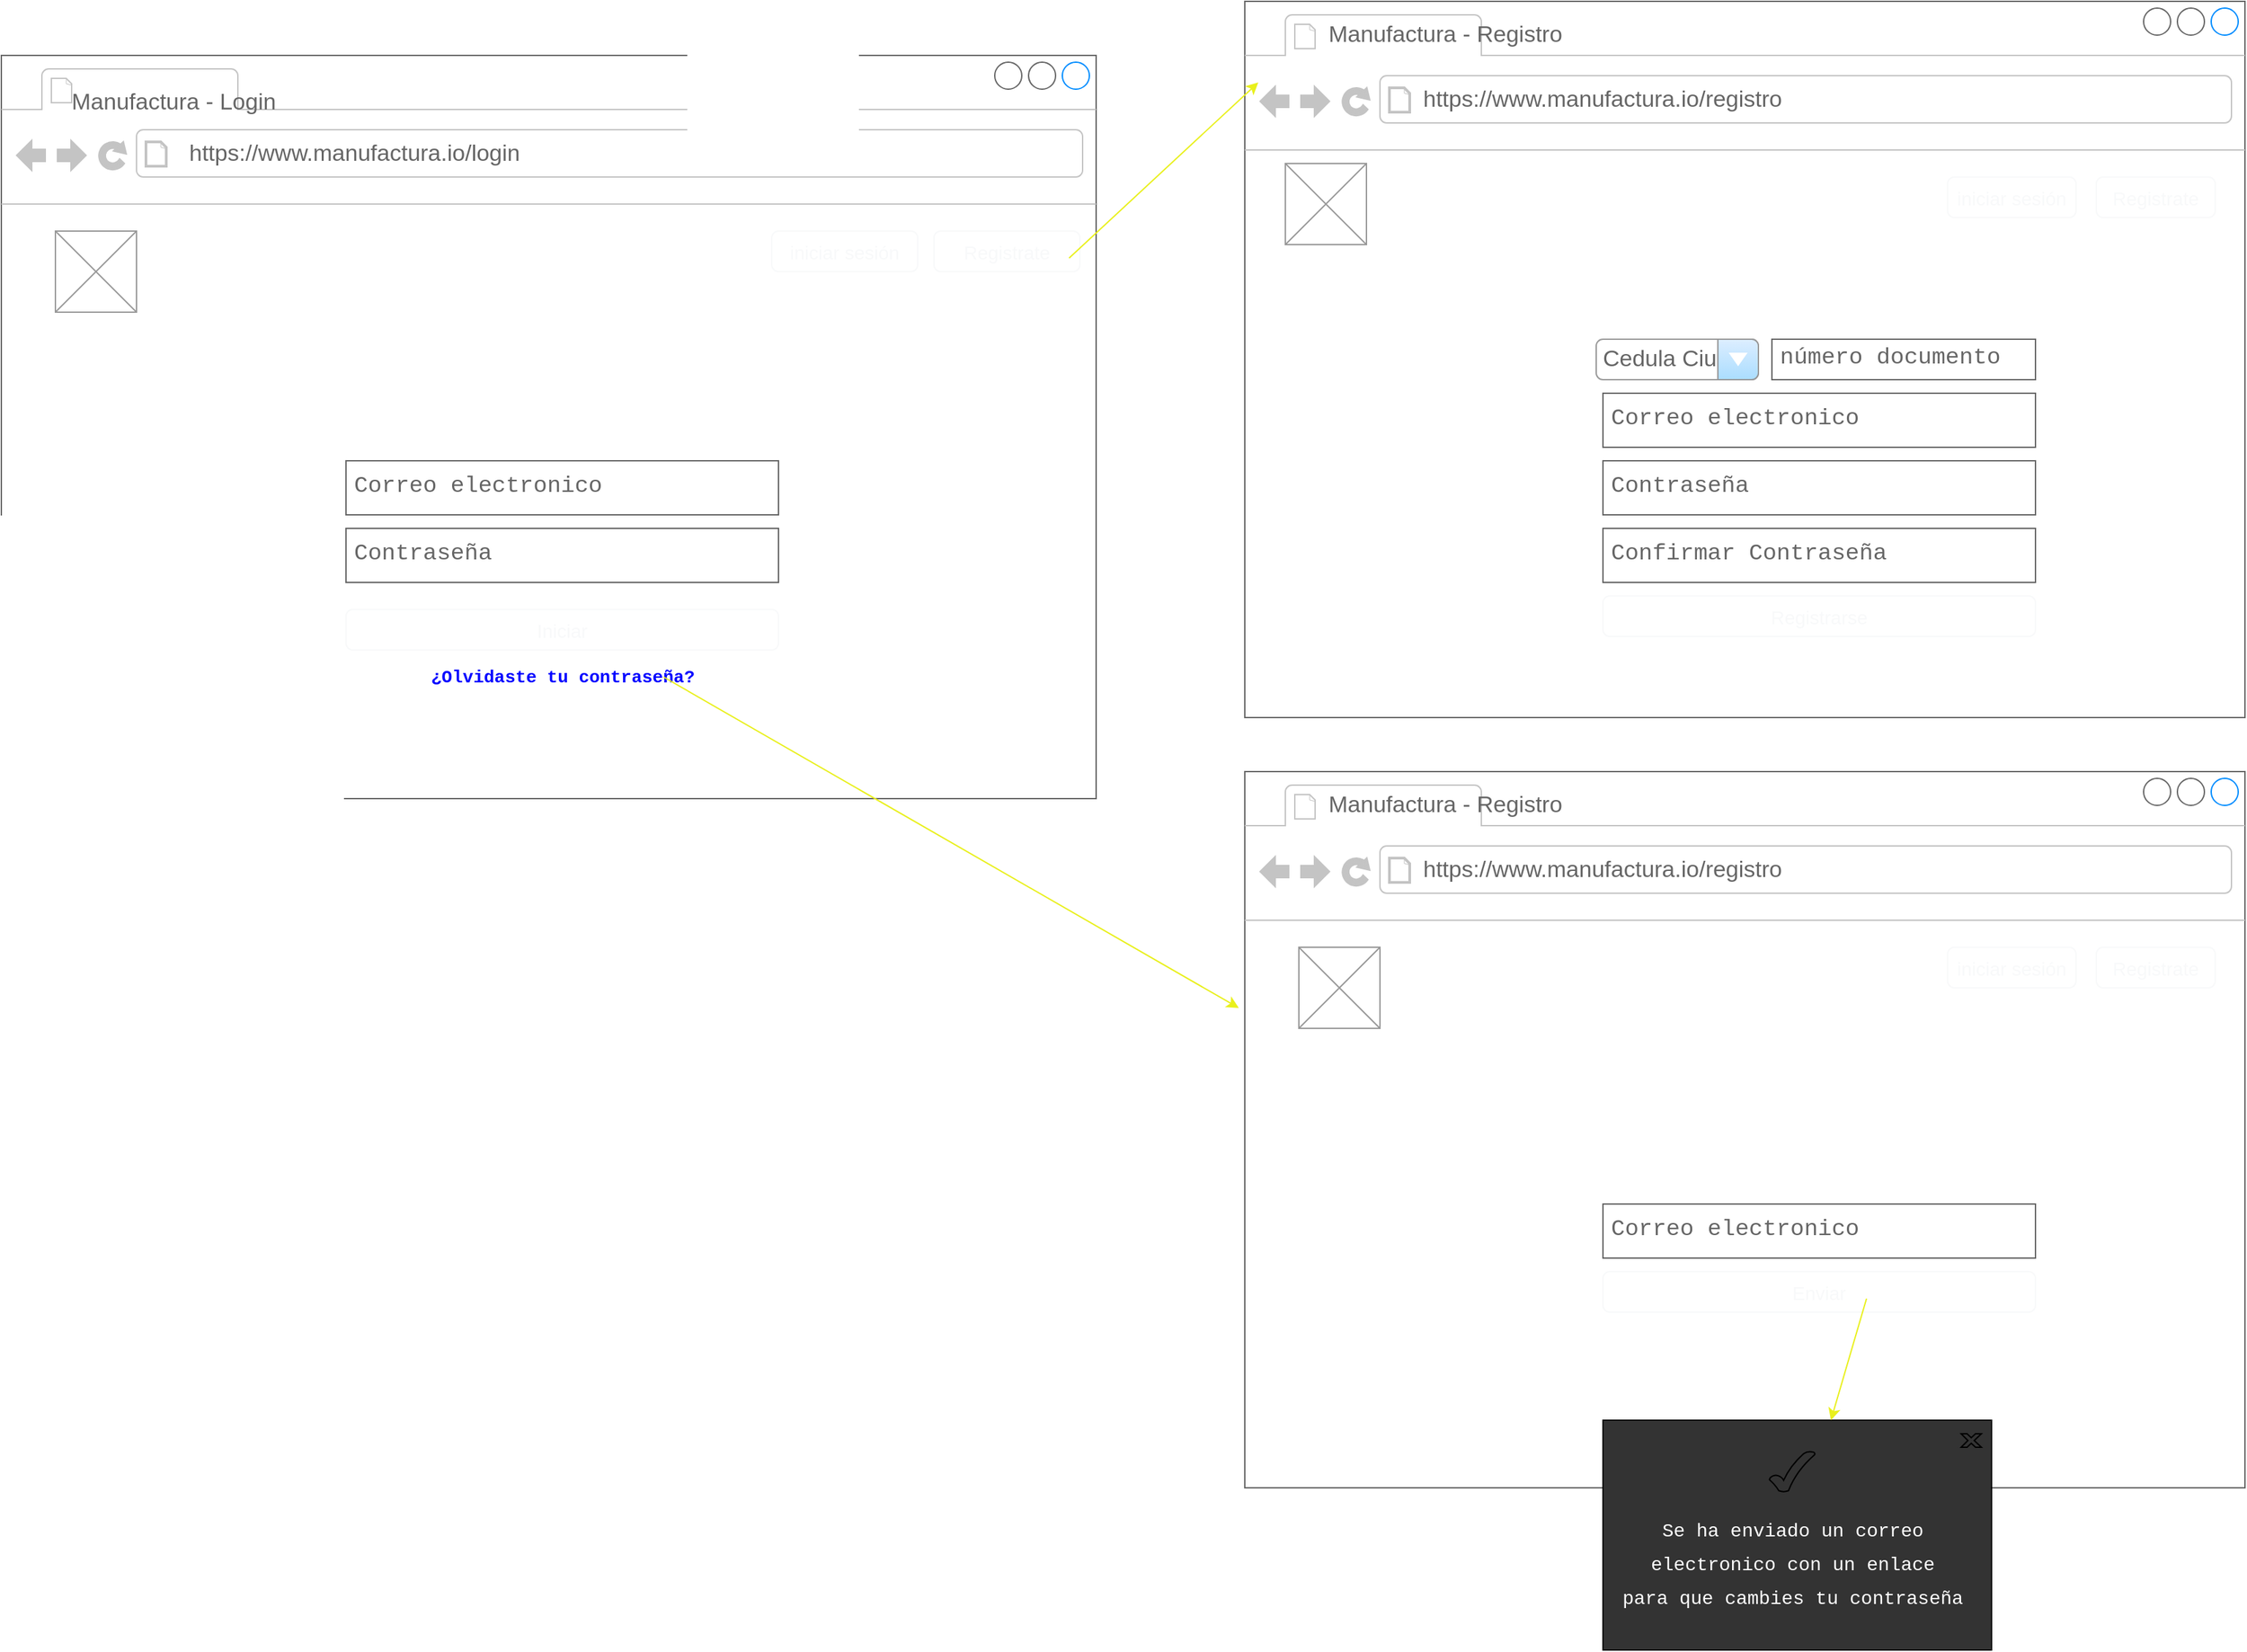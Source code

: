 <mxfile>
    <diagram id="pHabFzZdmSG_OoKOG0Jx" name="login">
        <mxGraphModel dx="1071" dy="399" grid="1" gridSize="10" guides="1" tooltips="1" connect="1" arrows="1" fold="1" page="1" pageScale="1" pageWidth="850" pageHeight="1100" math="0" shadow="0">
            <root>
                <mxCell id="qgdBl2eilUrx8372IIqp-0"/>
                <mxCell id="qgdBl2eilUrx8372IIqp-1" parent="qgdBl2eilUrx8372IIqp-0"/>
                <mxCell id="9354bV-B6z8DrWQe8CGS-10" value="" style="strokeWidth=1;shadow=0;dashed=0;align=center;html=1;shape=mxgraph.mockup.containers.browserWindow;rSize=0;strokeColor=#666666;strokeColor2=#008cff;strokeColor3=#c4c4c4;mainText=,;recursiveResize=0;" parent="qgdBl2eilUrx8372IIqp-1" vertex="1">
                    <mxGeometry x="20" y="80" width="810" height="550" as="geometry"/>
                </mxCell>
                <mxCell id="9354bV-B6z8DrWQe8CGS-12" value="" style="strokeWidth=1;shadow=0;dashed=0;align=center;html=1;shape=mxgraph.mockup.containers.anchor;rSize=0;fontSize=17;fontColor=#666666;align=left;" parent="9354bV-B6z8DrWQe8CGS-10" vertex="1">
                    <mxGeometry x="130" y="60" width="250" height="26" as="geometry"/>
                </mxCell>
                <mxCell id="9354bV-B6z8DrWQe8CGS-1" value="https://www.manufactura.io/login" style="strokeWidth=1;shadow=0;dashed=0;align=center;html=1;shape=mxgraph.mockup.containers.anchor;rSize=0;fontSize=17;fontColor=#666666;align=left;" parent="9354bV-B6z8DrWQe8CGS-10" vertex="1">
                    <mxGeometry x="137" y="60" width="250" height="26" as="geometry"/>
                </mxCell>
                <mxCell id="9354bV-B6z8DrWQe8CGS-2" value="&lt;font style=&quot;font-size: 14px&quot;&gt;iniciar sesión&lt;/font&gt;" style="html=1;shadow=0;dashed=0;shape=mxgraph.bootstrap.rrect;rSize=5;strokeColor=#F8F9FA;strokeWidth=1;fillColor=none;fontColor=#F8F9FA;whiteSpace=wrap;align=center;verticalAlign=middle;spacingLeft=0;fontStyle=0;fontSize=16;spacing=5;" parent="9354bV-B6z8DrWQe8CGS-10" vertex="1">
                    <mxGeometry x="570" y="130" width="108" height="30" as="geometry"/>
                </mxCell>
                <mxCell id="9354bV-B6z8DrWQe8CGS-13" value="&lt;font style=&quot;font-size: 14px&quot;&gt;Registrate&lt;/font&gt;" style="html=1;shadow=0;dashed=0;shape=mxgraph.bootstrap.rrect;rSize=5;strokeColor=#F8F9FA;strokeWidth=1;fillColor=none;fontColor=#F8F9FA;whiteSpace=wrap;align=center;verticalAlign=middle;spacingLeft=0;fontStyle=0;fontSize=16;spacing=5;" parent="9354bV-B6z8DrWQe8CGS-10" vertex="1">
                    <mxGeometry x="690" y="130" width="108" height="30" as="geometry"/>
                </mxCell>
                <mxCell id="txHnyn-cl9iZ8isRpvXd-0" value="" style="strokeWidth=1;shadow=0;dashed=0;align=center;html=1;shape=mxgraph.mockup.containers.browserWindow;rSize=0;strokeColor=#666666;strokeColor2=#008cff;strokeColor3=#c4c4c4;mainText=,;recursiveResize=0;" parent="qgdBl2eilUrx8372IIqp-1" vertex="1">
                    <mxGeometry x="940" y="40" width="740" height="530" as="geometry"/>
                </mxCell>
                <mxCell id="9354bV-B6z8DrWQe8CGS-23" value="" style="group" parent="txHnyn-cl9iZ8isRpvXd-0" vertex="1" connectable="0">
                    <mxGeometry x="60" y="12" width="658" height="458" as="geometry"/>
                </mxCell>
                <mxCell id="txHnyn-cl9iZ8isRpvXd-1" value="Manufactura - Registro" style="strokeWidth=1;shadow=0;dashed=0;align=center;html=1;shape=mxgraph.mockup.containers.anchor;fontSize=17;fontColor=#666666;align=left;" parent="9354bV-B6z8DrWQe8CGS-23" vertex="1">
                    <mxGeometry width="110" height="26" as="geometry"/>
                </mxCell>
                <mxCell id="txHnyn-cl9iZ8isRpvXd-2" value="https://www.manufactura.io/registro" style="strokeWidth=1;shadow=0;dashed=0;align=center;html=1;shape=mxgraph.mockup.containers.anchor;rSize=0;fontSize=17;fontColor=#666666;align=left;" parent="9354bV-B6z8DrWQe8CGS-23" vertex="1">
                    <mxGeometry x="70" y="48" width="250" height="26" as="geometry"/>
                </mxCell>
                <mxCell id="txHnyn-cl9iZ8isRpvXd-3" value="&lt;font style=&quot;font-size: 14px&quot;&gt;iniciar sesión&lt;/font&gt;" style="html=1;shadow=0;dashed=0;shape=mxgraph.bootstrap.rrect;rSize=5;strokeColor=#F8F9FA;strokeWidth=1;fillColor=none;fontColor=#F8F9FA;whiteSpace=wrap;align=center;verticalAlign=middle;spacingLeft=0;fontStyle=0;fontSize=16;spacing=5;" parent="9354bV-B6z8DrWQe8CGS-23" vertex="1">
                    <mxGeometry x="460" y="118" width="95" height="30" as="geometry"/>
                </mxCell>
                <mxCell id="txHnyn-cl9iZ8isRpvXd-4" value="&lt;font color=&quot;#ffffff&quot;&gt;Regístrate&lt;/font&gt;" style="strokeWidth=1;shadow=0;dashed=0;align=center;html=1;shape=mxgraph.mockup.text.alphanumeric;linkText=;html=1;fontStyle=1;fontSize=21;fontFamily=Courier New;fontColor=#000000;" parent="9354bV-B6z8DrWQe8CGS-23" vertex="1">
                    <mxGeometry x="135" y="168" width="450" height="50" as="geometry"/>
                </mxCell>
                <mxCell id="txHnyn-cl9iZ8isRpvXd-5" value="Correo electronico" style="strokeWidth=1;shadow=0;dashed=0;align=center;html=1;shape=mxgraph.mockup.text.textBox;fontColor=#666666;align=left;fontSize=17;spacingLeft=4;spacingTop=-3;strokeColor=#666666;mainText=;fontFamily=Courier New;" parent="9354bV-B6z8DrWQe8CGS-23" vertex="1">
                    <mxGeometry x="205" y="278" width="320" height="40" as="geometry"/>
                </mxCell>
                <mxCell id="txHnyn-cl9iZ8isRpvXd-6" value="&lt;span style=&quot;font-size: 14px&quot;&gt;Registrarse&lt;/span&gt;" style="html=1;shadow=0;dashed=0;shape=mxgraph.bootstrap.rrect;rSize=5;strokeColor=#F8F9FA;strokeWidth=1;fillColor=none;fontColor=#F8F9FA;whiteSpace=wrap;align=center;verticalAlign=middle;spacingLeft=0;fontStyle=0;fontSize=16;spacing=5;" parent="9354bV-B6z8DrWQe8CGS-23" vertex="1">
                    <mxGeometry x="205" y="428" width="320" height="30" as="geometry"/>
                </mxCell>
                <mxCell id="txHnyn-cl9iZ8isRpvXd-7" value="Contraseña" style="strokeWidth=1;shadow=0;dashed=0;align=center;html=1;shape=mxgraph.mockup.text.textBox;fontColor=#666666;align=left;fontSize=17;spacingLeft=4;spacingTop=-3;strokeColor=#666666;mainText=;fontFamily=Courier New;" parent="9354bV-B6z8DrWQe8CGS-23" vertex="1">
                    <mxGeometry x="205" y="328" width="320" height="40" as="geometry"/>
                </mxCell>
                <mxCell id="9354bV-B6z8DrWQe8CGS-16" value="&lt;font style=&quot;font-size: 14px&quot;&gt;Registrate&lt;/font&gt;" style="html=1;shadow=0;dashed=0;shape=mxgraph.bootstrap.rrect;rSize=5;strokeColor=#F8F9FA;strokeWidth=1;fillColor=none;fontColor=#F8F9FA;whiteSpace=wrap;align=center;verticalAlign=middle;spacingLeft=0;fontStyle=0;fontSize=16;spacing=5;" parent="9354bV-B6z8DrWQe8CGS-23" vertex="1">
                    <mxGeometry x="570" y="118" width="88" height="30" as="geometry"/>
                </mxCell>
                <mxCell id="9354bV-B6z8DrWQe8CGS-17" value="número documento" style="strokeWidth=1;shadow=0;dashed=0;align=center;html=1;shape=mxgraph.mockup.text.textBox;fontColor=#666666;align=left;fontSize=17;spacingLeft=4;spacingTop=-3;strokeColor=#666666;mainText=;fontFamily=Courier New;" parent="9354bV-B6z8DrWQe8CGS-23" vertex="1">
                    <mxGeometry x="330" y="238" width="195" height="30" as="geometry"/>
                </mxCell>
                <mxCell id="9354bV-B6z8DrWQe8CGS-21" value="Confirmar Contraseña" style="strokeWidth=1;shadow=0;dashed=0;align=center;html=1;shape=mxgraph.mockup.text.textBox;fontColor=#666666;align=left;fontSize=17;spacingLeft=4;spacingTop=-3;strokeColor=#666666;mainText=;fontFamily=Courier New;" parent="9354bV-B6z8DrWQe8CGS-23" vertex="1">
                    <mxGeometry x="205" y="378" width="320" height="40" as="geometry"/>
                </mxCell>
                <mxCell id="txHnyn-cl9iZ8isRpvXd-9" value="" style="verticalLabelPosition=bottom;shadow=0;dashed=0;align=center;html=1;verticalAlign=top;strokeWidth=1;shape=mxgraph.mockup.graphics.simpleIcon;strokeColor=#999999;" parent="qgdBl2eilUrx8372IIqp-1" vertex="1">
                    <mxGeometry x="60" y="210" width="60" height="60" as="geometry"/>
                </mxCell>
                <mxCell id="9354bV-B6z8DrWQe8CGS-0" value="Manufactura - Login" style="strokeWidth=1;shadow=0;dashed=0;align=center;html=1;shape=mxgraph.mockup.containers.anchor;fontSize=17;fontColor=#666666;align=left;" parent="qgdBl2eilUrx8372IIqp-1" vertex="1">
                    <mxGeometry x="70" y="102" width="110" height="26" as="geometry"/>
                </mxCell>
                <mxCell id="9354bV-B6z8DrWQe8CGS-3" value="&lt;font color=&quot;#ffffff&quot;&gt;Iniciar Sesión&lt;/font&gt;" style="strokeWidth=1;shadow=0;dashed=0;align=center;html=1;shape=mxgraph.mockup.text.alphanumeric;linkText=;html=1;fontStyle=1;fontSize=21;fontFamily=Courier New;fontColor=#000000;" parent="qgdBl2eilUrx8372IIqp-1" vertex="1">
                    <mxGeometry x="210" y="330" width="450" height="50" as="geometry"/>
                </mxCell>
                <mxCell id="9354bV-B6z8DrWQe8CGS-4" value="Correo electronico" style="strokeWidth=1;shadow=0;dashed=0;align=center;html=1;shape=mxgraph.mockup.text.textBox;fontColor=#666666;align=left;fontSize=17;spacingLeft=4;spacingTop=-3;strokeColor=#666666;mainText=;fontFamily=Courier New;" parent="qgdBl2eilUrx8372IIqp-1" vertex="1">
                    <mxGeometry x="275" y="380" width="320" height="40" as="geometry"/>
                </mxCell>
                <mxCell id="9354bV-B6z8DrWQe8CGS-5" value="&lt;font style=&quot;font-size: 14px&quot;&gt;Iniciar&lt;/font&gt;" style="html=1;shadow=0;dashed=0;shape=mxgraph.bootstrap.rrect;rSize=5;strokeColor=#F8F9FA;strokeWidth=1;fillColor=none;fontColor=#F8F9FA;whiteSpace=wrap;align=center;verticalAlign=middle;spacingLeft=0;fontStyle=0;fontSize=16;spacing=5;" parent="qgdBl2eilUrx8372IIqp-1" vertex="1">
                    <mxGeometry x="275" y="490" width="320" height="30" as="geometry"/>
                </mxCell>
                <mxCell id="9354bV-B6z8DrWQe8CGS-6" value="Contraseña" style="strokeWidth=1;shadow=0;dashed=0;align=center;html=1;shape=mxgraph.mockup.text.textBox;fontColor=#666666;align=left;fontSize=17;spacingLeft=4;spacingTop=-3;strokeColor=#666666;mainText=;fontFamily=Courier New;" parent="qgdBl2eilUrx8372IIqp-1" vertex="1">
                    <mxGeometry x="275" y="430" width="320" height="40" as="geometry"/>
                </mxCell>
                <mxCell id="9354bV-B6z8DrWQe8CGS-7" value="¿Olvidaste tu contraseña?" style="strokeWidth=1;shadow=0;dashed=0;align=center;html=1;shape=mxgraph.mockup.text.alphanumeric;linkText=;html=1;fontStyle=1;fontSize=13;fontColor=#0000ff;fontFamily=Courier New;" parent="qgdBl2eilUrx8372IIqp-1" vertex="1">
                    <mxGeometry x="310" y="520" width="250" height="40" as="geometry"/>
                </mxCell>
                <mxCell id="9354bV-B6z8DrWQe8CGS-14" value="" style="endArrow=classic;html=1;strokeColor=#E9F01D;" parent="qgdBl2eilUrx8372IIqp-1" edge="1">
                    <mxGeometry width="50" height="50" relative="1" as="geometry">
                        <mxPoint x="810" y="230" as="sourcePoint"/>
                        <mxPoint x="950" y="100" as="targetPoint"/>
                    </mxGeometry>
                </mxCell>
                <mxCell id="9354bV-B6z8DrWQe8CGS-15" value="" style="verticalLabelPosition=bottom;shadow=0;dashed=0;align=center;html=1;verticalAlign=top;strokeWidth=1;shape=mxgraph.mockup.graphics.simpleIcon;strokeColor=#999999;" parent="qgdBl2eilUrx8372IIqp-1" vertex="1">
                    <mxGeometry x="970" y="160" width="60" height="60" as="geometry"/>
                </mxCell>
                <mxCell id="9354bV-B6z8DrWQe8CGS-22" value="Cedula Ciu" style="strokeWidth=1;shadow=0;dashed=0;align=center;html=1;shape=mxgraph.mockup.forms.comboBox;strokeColor=#999999;fillColor=#ddeeff;align=left;fillColor2=#aaddff;mainText=;fontColor=#666666;fontSize=17;spacingLeft=3;" parent="qgdBl2eilUrx8372IIqp-1" vertex="1">
                    <mxGeometry x="1200" y="290" width="120" height="30" as="geometry"/>
                </mxCell>
                <mxCell id="9354bV-B6z8DrWQe8CGS-24" value="" style="strokeWidth=1;shadow=0;dashed=0;align=center;html=1;shape=mxgraph.mockup.containers.browserWindow;rSize=0;strokeColor=#666666;strokeColor2=#008cff;strokeColor3=#c4c4c4;mainText=,;recursiveResize=0;container=0;" parent="qgdBl2eilUrx8372IIqp-1" vertex="1">
                    <mxGeometry x="940" y="610" width="740" height="530" as="geometry"/>
                </mxCell>
                <mxCell id="9354bV-B6z8DrWQe8CGS-25" value="" style="group" parent="qgdBl2eilUrx8372IIqp-1" vertex="1" connectable="0">
                    <mxGeometry x="1000" y="622" width="658" height="458" as="geometry"/>
                </mxCell>
                <mxCell id="9354bV-B6z8DrWQe8CGS-26" value="Manufactura - Registro" style="strokeWidth=1;shadow=0;dashed=0;align=center;html=1;shape=mxgraph.mockup.containers.anchor;fontSize=17;fontColor=#666666;align=left;" parent="9354bV-B6z8DrWQe8CGS-25" vertex="1">
                    <mxGeometry width="110" height="26" as="geometry"/>
                </mxCell>
                <mxCell id="9354bV-B6z8DrWQe8CGS-27" value="https://www.manufactura.io/registro" style="strokeWidth=1;shadow=0;dashed=0;align=center;html=1;shape=mxgraph.mockup.containers.anchor;rSize=0;fontSize=17;fontColor=#666666;align=left;" parent="9354bV-B6z8DrWQe8CGS-25" vertex="1">
                    <mxGeometry x="70" y="48" width="250" height="26" as="geometry"/>
                </mxCell>
                <mxCell id="9354bV-B6z8DrWQe8CGS-28" value="&lt;font style=&quot;font-size: 14px&quot;&gt;iniciar sesión&lt;/font&gt;" style="html=1;shadow=0;dashed=0;shape=mxgraph.bootstrap.rrect;rSize=5;strokeColor=#F8F9FA;strokeWidth=1;fillColor=none;fontColor=#F8F9FA;whiteSpace=wrap;align=center;verticalAlign=middle;spacingLeft=0;fontStyle=0;fontSize=16;spacing=5;" parent="9354bV-B6z8DrWQe8CGS-25" vertex="1">
                    <mxGeometry x="460" y="118" width="95" height="30" as="geometry"/>
                </mxCell>
                <mxCell id="9354bV-B6z8DrWQe8CGS-29" value="&lt;font color=&quot;#ffffff&quot;&gt;Recupera tu contraseña&lt;/font&gt;" style="strokeWidth=1;shadow=0;dashed=0;align=center;html=1;shape=mxgraph.mockup.text.alphanumeric;linkText=;html=1;fontStyle=1;fontSize=21;fontFamily=Courier New;fontColor=#000000;" parent="9354bV-B6z8DrWQe8CGS-25" vertex="1">
                    <mxGeometry x="120" y="208" width="450" height="50" as="geometry"/>
                </mxCell>
                <mxCell id="9354bV-B6z8DrWQe8CGS-30" value="Correo electronico" style="strokeWidth=1;shadow=0;dashed=0;align=center;html=1;shape=mxgraph.mockup.text.textBox;fontColor=#666666;align=left;fontSize=17;spacingLeft=4;spacingTop=-3;strokeColor=#666666;mainText=;fontFamily=Courier New;" parent="9354bV-B6z8DrWQe8CGS-25" vertex="1">
                    <mxGeometry x="205" y="308" width="320" height="40" as="geometry"/>
                </mxCell>
                <mxCell id="9354bV-B6z8DrWQe8CGS-31" value="&lt;span style=&quot;font-size: 14px&quot;&gt;Enviar&lt;/span&gt;" style="html=1;shadow=0;dashed=0;shape=mxgraph.bootstrap.rrect;rSize=5;strokeColor=#F8F9FA;strokeWidth=1;fillColor=none;fontColor=#F8F9FA;whiteSpace=wrap;align=center;verticalAlign=middle;spacingLeft=0;fontStyle=0;fontSize=16;spacing=5;" parent="9354bV-B6z8DrWQe8CGS-25" vertex="1">
                    <mxGeometry x="205" y="358" width="320" height="30" as="geometry"/>
                </mxCell>
                <mxCell id="9354bV-B6z8DrWQe8CGS-33" value="&lt;font style=&quot;font-size: 14px&quot;&gt;Registrate&lt;/font&gt;" style="html=1;shadow=0;dashed=0;shape=mxgraph.bootstrap.rrect;rSize=5;strokeColor=#F8F9FA;strokeWidth=1;fillColor=none;fontColor=#F8F9FA;whiteSpace=wrap;align=center;verticalAlign=middle;spacingLeft=0;fontStyle=0;fontSize=16;spacing=5;" parent="9354bV-B6z8DrWQe8CGS-25" vertex="1">
                    <mxGeometry x="570" y="118" width="88" height="30" as="geometry"/>
                </mxCell>
                <mxCell id="9354bV-B6z8DrWQe8CGS-36" value="" style="verticalLabelPosition=bottom;shadow=0;dashed=0;align=center;html=1;verticalAlign=top;strokeWidth=1;shape=mxgraph.mockup.graphics.simpleIcon;strokeColor=#999999;" parent="9354bV-B6z8DrWQe8CGS-25" vertex="1">
                    <mxGeometry x="-20" y="118" width="60" height="60" as="geometry"/>
                </mxCell>
                <mxCell id="9354bV-B6z8DrWQe8CGS-38" value="&lt;font color=&quot;#ffffff&quot; style=&quot;font-size: 14px&quot;&gt;Ingresa tu correo electronico&lt;/font&gt;" style="strokeWidth=1;shadow=0;dashed=0;align=center;html=1;shape=mxgraph.mockup.text.alphanumeric;linkText=;html=1;fontStyle=1;fontSize=21;fontFamily=Courier New;fontColor=#000000;" parent="qgdBl2eilUrx8372IIqp-1" vertex="1">
                    <mxGeometry x="1120" y="870" width="450" height="50" as="geometry"/>
                </mxCell>
                <mxCell id="sIjN2lgm64swlRBTIsmU-0" value="" style="verticalLabelPosition=bottom;verticalAlign=top;html=1;shape=mxgraph.basic.rect;fillColor2=none;strokeWidth=1;size=20;indent=5;fillColor=#333333;" parent="qgdBl2eilUrx8372IIqp-1" vertex="1">
                    <mxGeometry x="1205" y="1090" width="287.5" height="170" as="geometry"/>
                </mxCell>
                <mxCell id="C3G_VHLeshgnSmTTnR5O-0" value="&lt;font color=&quot;#ffffff&quot; style=&quot;font-size: 14px&quot;&gt;Se ha enviado un correo &lt;br&gt;electronico con un enlace&lt;br&gt;para que cambies tu contraseña&lt;/font&gt;" style="strokeWidth=1;shadow=0;dashed=0;align=center;html=1;shape=mxgraph.mockup.text.alphanumeric;linkText=;html=1;fontStyle=0;fontSize=21;fontFamily=Courier New;fontColor=#000000;" parent="qgdBl2eilUrx8372IIqp-1" vertex="1">
                    <mxGeometry x="1205" y="1170" width="280" height="50" as="geometry"/>
                </mxCell>
                <mxCell id="C3G_VHLeshgnSmTTnR5O-1" value="" style="verticalLabelPosition=bottom;verticalAlign=top;html=1;shape=mxgraph.basic.x;fillColor=#333333;" parent="qgdBl2eilUrx8372IIqp-1" vertex="1">
                    <mxGeometry x="1470" y="1100" width="15" height="10" as="geometry"/>
                </mxCell>
                <mxCell id="C3G_VHLeshgnSmTTnR5O-3" value="" style="endArrow=classic;html=1;strokeColor=#E9F01D;entryX=-0.006;entryY=0.33;entryDx=0;entryDy=0;entryPerimeter=0;" parent="qgdBl2eilUrx8372IIqp-1" target="9354bV-B6z8DrWQe8CGS-24" edge="1">
                    <mxGeometry width="50" height="50" relative="1" as="geometry">
                        <mxPoint x="510" y="540" as="sourcePoint"/>
                        <mxPoint x="650" y="410" as="targetPoint"/>
                    </mxGeometry>
                </mxCell>
                <mxCell id="C3G_VHLeshgnSmTTnR5O-4" value="" style="endArrow=classic;html=1;strokeColor=#E9F01D;" parent="qgdBl2eilUrx8372IIqp-1" target="sIjN2lgm64swlRBTIsmU-0" edge="1">
                    <mxGeometry width="50" height="50" relative="1" as="geometry">
                        <mxPoint x="1400" y="1000" as="sourcePoint"/>
                        <mxPoint x="1540" y="870" as="targetPoint"/>
                    </mxGeometry>
                </mxCell>
                <mxCell id="C3G_VHLeshgnSmTTnR5O-5" value="" style="verticalLabelPosition=bottom;verticalAlign=top;html=1;shape=mxgraph.basic.tick;fontSize=19;fillColor=#333333;labelBackgroundColor=#33FF99;" parent="qgdBl2eilUrx8372IIqp-1" vertex="1">
                    <mxGeometry x="1328.13" y="1113" width="33.75" height="30" as="geometry"/>
                </mxCell>
            </root>
        </mxGraphModel>
    </diagram>
    <diagram id="0rYGssFCJk7xpBtu5iQj" name="vendedores">
        <mxGraphModel dx="1071" dy="1499" grid="1" gridSize="10" guides="1" tooltips="1" connect="1" arrows="1" fold="1" page="1" pageScale="1" pageWidth="850" pageHeight="1100" math="0" shadow="0">
            <root>
                <mxCell id="0"/>
                <mxCell id="1" parent="0"/>
                <mxCell id="2" value="" style="strokeWidth=1;shadow=0;dashed=0;align=center;html=1;shape=mxgraph.mockup.containers.browserWindow;rSize=0;strokeColor=#666666;strokeColor2=#008cff;strokeColor3=#c4c4c4;mainText=,;recursiveResize=0;" parent="1" vertex="1">
                    <mxGeometry x="50" y="40" width="730" height="540" as="geometry"/>
                </mxCell>
                <mxCell id="3" value="Manufacturas - vendedores" style="strokeWidth=1;shadow=0;dashed=0;align=center;html=1;shape=mxgraph.mockup.containers.anchor;fontSize=17;fontColor=#666666;align=left;" parent="2" vertex="1">
                    <mxGeometry x="60" y="12" width="110" height="26" as="geometry"/>
                </mxCell>
                <mxCell id="4" value="https://www.manufactura.io/vendedores" style="strokeWidth=1;shadow=0;dashed=0;align=center;html=1;shape=mxgraph.mockup.containers.anchor;rSize=0;fontSize=17;fontColor=#666666;align=left;" parent="2" vertex="1">
                    <mxGeometry x="130" y="60" width="250" height="26" as="geometry"/>
                </mxCell>
                <mxCell id="P7hH4Zm9v28YB8-X9JsB-39" value="&lt;table cellpadding=&quot;4&quot; cellspacing=&quot;0&quot; border=&quot;1&quot; style=&quot;font-size: 1em ; width: 100% ; height: 100%&quot;&gt;&lt;tbody&gt;&lt;tr&gt;&lt;th&gt;ID&lt;/th&gt;&lt;th&gt;Nombres&lt;/th&gt;&lt;td&gt;&lt;b&gt;Especialidad&lt;/b&gt;&lt;/td&gt;&lt;td&gt;&lt;b&gt;Celular&lt;/b&gt;&lt;/td&gt;&lt;td&gt;&lt;b&gt;Fecha Ingreso&lt;/b&gt;&lt;/td&gt;&lt;td&gt;&amp;nbsp; &amp;nbsp; &amp;nbsp; &amp;nbsp; &amp;nbsp; &amp;nbsp; &amp;nbsp; &amp;nbsp; &amp;nbsp; &amp;nbsp;&lt;/td&gt;&lt;/tr&gt;&lt;tr&gt;&lt;td&gt;1&lt;/td&gt;&lt;td&gt;Ana Maria&lt;/td&gt;&lt;td style=&quot;text-align: center&quot;&gt;?&lt;/td&gt;&lt;td&gt;319.320.346&lt;/td&gt;&lt;td&gt;2021-09-01&lt;/td&gt;&lt;td&gt;&lt;br&gt;&lt;/td&gt;&lt;/tr&gt;&lt;tr&gt;&lt;td&gt;2&lt;/td&gt;&lt;td&gt;Luisa Bazalar&lt;/td&gt;&lt;td style=&quot;text-align: center&quot;&gt;&lt;span&gt;?&lt;/span&gt;&lt;br&gt;&lt;/td&gt;&lt;td&gt;311.430.123&lt;br&gt;&lt;/td&gt;&lt;td&gt;2021-09-01&lt;br&gt;&lt;/td&gt;&lt;td&gt;&lt;br&gt;&lt;/td&gt;&lt;/tr&gt;&lt;tr&gt;&lt;td&gt;3&lt;/td&gt;&lt;td&gt;Manuela G&lt;/td&gt;&lt;td style=&quot;text-align: center&quot;&gt;&lt;span&gt;?&lt;/span&gt;&lt;br&gt;&lt;/td&gt;&lt;td&gt;311.902.456&lt;br&gt;&lt;/td&gt;&lt;td&gt;2021-04-03&lt;br&gt;&lt;/td&gt;&lt;td&gt;&lt;br&gt;&lt;/td&gt;&lt;/tr&gt;&lt;tr&gt;&lt;td&gt;4&lt;/td&gt;&lt;td&gt;Elisa Giraldo&lt;/td&gt;&lt;td style=&quot;text-align: center&quot;&gt;&lt;span&gt;?&lt;/span&gt;&lt;br&gt;&lt;/td&gt;&lt;td&gt;300.211.521&lt;br&gt;&lt;/td&gt;&lt;td&gt;2021-03-23&lt;br&gt;&lt;/td&gt;&lt;td&gt;&lt;br&gt;&lt;/td&gt;&lt;/tr&gt;&lt;tr&gt;&lt;td&gt;5&lt;/td&gt;&lt;td&gt;Juliana Puerta&lt;/td&gt;&lt;td style=&quot;text-align: center&quot;&gt;&lt;span&gt;?&lt;/span&gt;&lt;br&gt;&lt;/td&gt;&lt;td&gt;315.712.611&lt;br&gt;&lt;/td&gt;&lt;td&gt;2021-02-11&lt;br&gt;&lt;/td&gt;&lt;td&gt;&lt;br&gt;&lt;/td&gt;&lt;/tr&gt;&lt;/tbody&gt;&lt;/table&gt; " style="verticalAlign=top;align=left;overflow=fill;fontSize=12;fontFamily=Helvetica;html=1" parent="2" vertex="1">
                    <mxGeometry x="195" y="280" width="513" height="190" as="geometry"/>
                </mxCell>
                <mxCell id="P7hH4Zm9v28YB8-X9JsB-49" value="&lt;font style=&quot;font-size: 18px&quot;&gt;Listado de vendedores&lt;/font&gt;" style="text;html=1;strokeColor=none;fillColor=none;align=center;verticalAlign=middle;whiteSpace=wrap;rounded=0;" parent="2" vertex="1">
                    <mxGeometry x="195" y="200" width="510" height="20" as="geometry"/>
                </mxCell>
                <mxCell id="P7hH4Zm9v28YB8-X9JsB-50" value="&lt;font style=&quot;font-size: 14px&quot;&gt;nuevo vendedor&lt;/font&gt;" style="html=1;shadow=0;dashed=0;shape=mxgraph.bootstrap.rrect;rSize=5;strokeColor=#F8F9FA;strokeWidth=1;fillColor=none;fontColor=#F8F9FA;whiteSpace=wrap;align=center;verticalAlign=middle;spacingLeft=0;fontStyle=0;fontSize=16;spacing=5;" parent="2" vertex="1">
                    <mxGeometry x="195" y="240" width="125" height="30" as="geometry"/>
                </mxCell>
                <mxCell id="5" value="" style="strokeWidth=1;shadow=0;dashed=0;align=center;html=1;shape=mxgraph.mockup.containers.rrect;rSize=0;strokeColor=#666666;" parent="2" vertex="1">
                    <mxGeometry x="22" y="240" width="150" height="80" as="geometry"/>
                </mxCell>
                <mxCell id="6" value="&lt;font style=&quot;font-size: 14px&quot;&gt;Ventas&lt;/font&gt;" style="strokeColor=inherit;fillColor=inherit;gradientColor=inherit;strokeWidth=1;shadow=0;dashed=0;align=center;html=1;shape=mxgraph.mockup.containers.rrect;rSize=0;fontSize=17;fontColor=#666666;fontStyle=1;resizeWidth=1;" parent="5" vertex="1">
                    <mxGeometry width="150" height="26" relative="1" as="geometry"/>
                </mxCell>
                <mxCell id="7" value="&lt;font style=&quot;font-size: 14px&quot;&gt;Usuarios&lt;/font&gt;" style="strokeColor=inherit;fillColor=inherit;gradientColor=inherit;strokeWidth=1;shadow=0;dashed=0;align=center;html=1;shape=mxgraph.mockup.containers.rrect;rSize=0;fontSize=17;fontColor=#666666;fontStyle=1;resizeWidth=1;" parent="5" vertex="1">
                    <mxGeometry width="150" height="26" relative="1" as="geometry">
                        <mxPoint y="26" as="offset"/>
                    </mxGeometry>
                </mxCell>
                <mxCell id="8" value="&lt;font style=&quot;font-size: 14px&quot;&gt;Vendedores&lt;/font&gt;" style="strokeWidth=1;shadow=0;dashed=0;align=center;html=1;shape=mxgraph.mockup.containers.rrect;rSize=0;fontSize=17;fontColor=#ffffff;fontStyle=1;fillColor=#008cff;strokeColor=#008cff;resizeWidth=1;" parent="5" vertex="1">
                    <mxGeometry width="150" height="26" relative="1" as="geometry">
                        <mxPoint y="53" as="offset"/>
                    </mxGeometry>
                </mxCell>
                <mxCell id="O1kimxnC3Q7cjh7G0lXS-8" value="" style="group" parent="2" connectable="0" vertex="1">
                    <mxGeometry x="640" y="317" width="49" height="20" as="geometry"/>
                </mxCell>
                <mxCell id="P7hH4Zm9v28YB8-X9JsB-54" value="&lt;font style=&quot;font-size: 14px&quot;&gt;salir&lt;/font&gt;" style="html=1;shadow=0;dashed=0;shape=mxgraph.bootstrap.rrect;rSize=5;strokeColor=#F8F9FA;strokeWidth=1;fillColor=none;fontColor=#F8F9FA;whiteSpace=wrap;align=center;verticalAlign=middle;spacingLeft=0;fontStyle=0;fontSize=16;spacing=5;" parent="2" vertex="1">
                    <mxGeometry x="650" y="130" width="58" height="30" as="geometry"/>
                </mxCell>
                <mxCell id="O1kimxnC3Q7cjh7G0lXS-9" value="" style="group" parent="2" connectable="0" vertex="1">
                    <mxGeometry x="640" y="348" width="49" height="20" as="geometry"/>
                </mxCell>
                <mxCell id="O1kimxnC3Q7cjh7G0lXS-10" value="" style="strokeColor=#999999;verticalLabelPosition=bottom;shadow=0;dashed=0;verticalAlign=top;strokeWidth=2;html=1;shape=mxgraph.mockup.misc.editIcon;" parent="O1kimxnC3Q7cjh7G0lXS-9" vertex="1">
                    <mxGeometry width="20" height="20" as="geometry"/>
                </mxCell>
                <mxCell id="O1kimxnC3Q7cjh7G0lXS-11" value="" style="strokeColor=#999999;verticalLabelPosition=bottom;shadow=0;dashed=0;verticalAlign=top;strokeWidth=2;html=1;shape=mxgraph.mockup.misc.trashcanIcon;" parent="O1kimxnC3Q7cjh7G0lXS-9" vertex="1">
                    <mxGeometry x="29" width="20" height="20" as="geometry"/>
                </mxCell>
                <mxCell id="P7hH4Zm9v28YB8-X9JsB-59" value="" style="group" parent="2" vertex="1" connectable="0">
                    <mxGeometry x="626" y="317" width="74" height="20" as="geometry"/>
                </mxCell>
                <mxCell id="P7hH4Zm9v28YB8-X9JsB-57" value="" style="strokeColor=#999999;verticalLabelPosition=bottom;shadow=0;dashed=0;verticalAlign=top;strokeWidth=2;html=1;shape=mxgraph.mockup.misc.editIcon;" parent="P7hH4Zm9v28YB8-X9JsB-59" vertex="1">
                    <mxGeometry x="26" width="20" height="20" as="geometry"/>
                </mxCell>
                <mxCell id="P7hH4Zm9v28YB8-X9JsB-58" value="" style="html=1;verticalLabelPosition=bottom;align=center;labelBackgroundColor=#ffffff;verticalAlign=top;strokeWidth=2;strokeColor=#0080F0;shadow=0;dashed=0;shape=mxgraph.ios7.icons.looking_glass;" parent="P7hH4Zm9v28YB8-X9JsB-59" vertex="1">
                    <mxGeometry width="20" height="20" as="geometry"/>
                </mxCell>
                <mxCell id="P7hH4Zm9v28YB8-X9JsB-56" value="" style="strokeColor=#999999;verticalLabelPosition=bottom;shadow=0;dashed=0;verticalAlign=top;strokeWidth=2;html=1;shape=mxgraph.mockup.misc.trashcanIcon;" parent="P7hH4Zm9v28YB8-X9JsB-59" vertex="1">
                    <mxGeometry x="54" width="20" height="20" as="geometry"/>
                </mxCell>
                <mxCell id="O1kimxnC3Q7cjh7G0lXS-86" value="" style="group" parent="2" connectable="0" vertex="1">
                    <mxGeometry x="508.5" y="490" width="200" height="30" as="geometry"/>
                </mxCell>
                <mxCell id="O1kimxnC3Q7cjh7G0lXS-80" value="Siguiente" style="rounded=0;whiteSpace=wrap;html=1;strokeColor=#FFFFFF;fillColor=none;" parent="O1kimxnC3Q7cjh7G0lXS-86" vertex="1">
                    <mxGeometry x="130" width="70" height="30" as="geometry"/>
                </mxCell>
                <mxCell id="O1kimxnC3Q7cjh7G0lXS-81" value="Anterior" style="rounded=0;whiteSpace=wrap;html=1;strokeColor=#FFFFFF;fillColor=none;" parent="O1kimxnC3Q7cjh7G0lXS-86" vertex="1">
                    <mxGeometry width="55" height="30" as="geometry"/>
                </mxCell>
                <mxCell id="O1kimxnC3Q7cjh7G0lXS-85" value="" style="group" parent="O1kimxnC3Q7cjh7G0lXS-86" connectable="0" vertex="1">
                    <mxGeometry x="55" width="75" height="30" as="geometry"/>
                </mxCell>
                <mxCell id="O1kimxnC3Q7cjh7G0lXS-82" value="1" style="rounded=0;whiteSpace=wrap;html=1;strokeColor=#FFFFFF;fillColor=none;" parent="O1kimxnC3Q7cjh7G0lXS-85" vertex="1">
                    <mxGeometry width="25" height="30" as="geometry"/>
                </mxCell>
                <mxCell id="O1kimxnC3Q7cjh7G0lXS-83" value="2" style="rounded=0;whiteSpace=wrap;html=1;strokeColor=#FFFFFF;fillColor=none;" parent="O1kimxnC3Q7cjh7G0lXS-85" vertex="1">
                    <mxGeometry x="25" width="25" height="30" as="geometry"/>
                </mxCell>
                <mxCell id="O1kimxnC3Q7cjh7G0lXS-84" value="3" style="rounded=0;whiteSpace=wrap;html=1;strokeColor=#FFFFFF;fillColor=none;" parent="O1kimxnC3Q7cjh7G0lXS-85" vertex="1">
                    <mxGeometry x="50" width="25" height="30" as="geometry"/>
                </mxCell>
                <mxCell id="O1kimxnC3Q7cjh7G0lXS-12" value="" style="group" parent="2" connectable="0" vertex="1">
                    <mxGeometry x="640" y="379" width="49" height="20" as="geometry"/>
                </mxCell>
                <mxCell id="O1kimxnC3Q7cjh7G0lXS-13" value="" style="strokeColor=#999999;verticalLabelPosition=bottom;shadow=0;dashed=0;verticalAlign=top;strokeWidth=2;html=1;shape=mxgraph.mockup.misc.editIcon;" parent="O1kimxnC3Q7cjh7G0lXS-12" vertex="1">
                    <mxGeometry width="20" height="20" as="geometry"/>
                </mxCell>
                <mxCell id="O1kimxnC3Q7cjh7G0lXS-14" value="" style="strokeColor=#999999;verticalLabelPosition=bottom;shadow=0;dashed=0;verticalAlign=top;strokeWidth=2;html=1;shape=mxgraph.mockup.misc.trashcanIcon;" parent="O1kimxnC3Q7cjh7G0lXS-12" vertex="1">
                    <mxGeometry x="29" width="20" height="20" as="geometry"/>
                </mxCell>
                <mxCell id="P7hH4Zm9v28YB8-X9JsB-60" value="" style="group" parent="2" vertex="1" connectable="0">
                    <mxGeometry x="626" y="348" width="74" height="20" as="geometry"/>
                </mxCell>
                <mxCell id="P7hH4Zm9v28YB8-X9JsB-61" value="" style="strokeColor=#999999;verticalLabelPosition=bottom;shadow=0;dashed=0;verticalAlign=top;strokeWidth=2;html=1;shape=mxgraph.mockup.misc.editIcon;" parent="P7hH4Zm9v28YB8-X9JsB-60" vertex="1">
                    <mxGeometry x="26" width="20" height="20" as="geometry"/>
                </mxCell>
                <mxCell id="P7hH4Zm9v28YB8-X9JsB-62" value="" style="html=1;verticalLabelPosition=bottom;align=center;labelBackgroundColor=#ffffff;verticalAlign=top;strokeWidth=2;strokeColor=#0080F0;shadow=0;dashed=0;shape=mxgraph.ios7.icons.looking_glass;" parent="P7hH4Zm9v28YB8-X9JsB-60" vertex="1">
                    <mxGeometry width="20" height="20" as="geometry"/>
                </mxCell>
                <mxCell id="P7hH4Zm9v28YB8-X9JsB-63" value="" style="strokeColor=#999999;verticalLabelPosition=bottom;shadow=0;dashed=0;verticalAlign=top;strokeWidth=2;html=1;shape=mxgraph.mockup.misc.trashcanIcon;" parent="P7hH4Zm9v28YB8-X9JsB-60" vertex="1">
                    <mxGeometry x="54" width="20" height="20" as="geometry"/>
                </mxCell>
                <mxCell id="O1kimxnC3Q7cjh7G0lXS-39" value="" style="group" parent="2" connectable="0" vertex="1">
                    <mxGeometry x="640" y="410" width="49" height="20" as="geometry"/>
                </mxCell>
                <mxCell id="O1kimxnC3Q7cjh7G0lXS-40" value="" style="strokeColor=#999999;verticalLabelPosition=bottom;shadow=0;dashed=0;verticalAlign=top;strokeWidth=2;html=1;shape=mxgraph.mockup.misc.editIcon;" parent="O1kimxnC3Q7cjh7G0lXS-39" vertex="1">
                    <mxGeometry width="20" height="20" as="geometry"/>
                </mxCell>
                <mxCell id="O1kimxnC3Q7cjh7G0lXS-41" value="" style="strokeColor=#999999;verticalLabelPosition=bottom;shadow=0;dashed=0;verticalAlign=top;strokeWidth=2;html=1;shape=mxgraph.mockup.misc.trashcanIcon;" parent="O1kimxnC3Q7cjh7G0lXS-39" vertex="1">
                    <mxGeometry x="29" width="20" height="20" as="geometry"/>
                </mxCell>
                <mxCell id="P7hH4Zm9v28YB8-X9JsB-64" value="" style="group" parent="2" vertex="1" connectable="0">
                    <mxGeometry x="626" y="380" width="74" height="20" as="geometry"/>
                </mxCell>
                <mxCell id="P7hH4Zm9v28YB8-X9JsB-65" value="" style="strokeColor=#999999;verticalLabelPosition=bottom;shadow=0;dashed=0;verticalAlign=top;strokeWidth=2;html=1;shape=mxgraph.mockup.misc.editIcon;" parent="P7hH4Zm9v28YB8-X9JsB-64" vertex="1">
                    <mxGeometry x="26" width="20" height="20" as="geometry"/>
                </mxCell>
                <mxCell id="P7hH4Zm9v28YB8-X9JsB-66" value="" style="html=1;verticalLabelPosition=bottom;align=center;labelBackgroundColor=#ffffff;verticalAlign=top;strokeWidth=2;strokeColor=#0080F0;shadow=0;dashed=0;shape=mxgraph.ios7.icons.looking_glass;" parent="P7hH4Zm9v28YB8-X9JsB-64" vertex="1">
                    <mxGeometry width="20" height="20" as="geometry"/>
                </mxCell>
                <mxCell id="P7hH4Zm9v28YB8-X9JsB-67" value="" style="strokeColor=#999999;verticalLabelPosition=bottom;shadow=0;dashed=0;verticalAlign=top;strokeWidth=2;html=1;shape=mxgraph.mockup.misc.trashcanIcon;" parent="P7hH4Zm9v28YB8-X9JsB-64" vertex="1">
                    <mxGeometry x="54" width="20" height="20" as="geometry"/>
                </mxCell>
                <mxCell id="O1kimxnC3Q7cjh7G0lXS-65" value="" style="group" parent="2" connectable="0" vertex="1">
                    <mxGeometry x="640" y="443" width="49" height="20" as="geometry"/>
                </mxCell>
                <mxCell id="O1kimxnC3Q7cjh7G0lXS-66" value="" style="strokeColor=#999999;verticalLabelPosition=bottom;shadow=0;dashed=0;verticalAlign=top;strokeWidth=2;html=1;shape=mxgraph.mockup.misc.editIcon;" parent="O1kimxnC3Q7cjh7G0lXS-65" vertex="1">
                    <mxGeometry width="20" height="20" as="geometry"/>
                </mxCell>
                <mxCell id="O1kimxnC3Q7cjh7G0lXS-67" value="" style="strokeColor=#999999;verticalLabelPosition=bottom;shadow=0;dashed=0;verticalAlign=top;strokeWidth=2;html=1;shape=mxgraph.mockup.misc.trashcanIcon;" parent="O1kimxnC3Q7cjh7G0lXS-65" vertex="1">
                    <mxGeometry x="29" width="20" height="20" as="geometry"/>
                </mxCell>
                <mxCell id="P7hH4Zm9v28YB8-X9JsB-69" value="" style="group" parent="2" vertex="1" connectable="0">
                    <mxGeometry x="626" y="410" width="74" height="20" as="geometry"/>
                </mxCell>
                <mxCell id="P7hH4Zm9v28YB8-X9JsB-70" value="" style="strokeColor=#999999;verticalLabelPosition=bottom;shadow=0;dashed=0;verticalAlign=top;strokeWidth=2;html=1;shape=mxgraph.mockup.misc.editIcon;" parent="P7hH4Zm9v28YB8-X9JsB-69" vertex="1">
                    <mxGeometry x="26" width="20" height="20" as="geometry"/>
                </mxCell>
                <mxCell id="P7hH4Zm9v28YB8-X9JsB-71" value="" style="html=1;verticalLabelPosition=bottom;align=center;labelBackgroundColor=#ffffff;verticalAlign=top;strokeWidth=2;strokeColor=#0080F0;shadow=0;dashed=0;shape=mxgraph.ios7.icons.looking_glass;" parent="P7hH4Zm9v28YB8-X9JsB-69" vertex="1">
                    <mxGeometry width="20" height="20" as="geometry"/>
                </mxCell>
                <mxCell id="P7hH4Zm9v28YB8-X9JsB-72" value="" style="strokeColor=#999999;verticalLabelPosition=bottom;shadow=0;dashed=0;verticalAlign=top;strokeWidth=2;html=1;shape=mxgraph.mockup.misc.trashcanIcon;" parent="P7hH4Zm9v28YB8-X9JsB-69" vertex="1">
                    <mxGeometry x="54" width="20" height="20" as="geometry"/>
                </mxCell>
                <mxCell id="O1kimxnC3Q7cjh7G0lXS-73" value="" style="strokeWidth=1;shadow=0;dashed=0;align=center;html=1;shape=mxgraph.mockup.rrect;rSize=10;strokeColor=#666666;" parent="2" vertex="1">
                    <mxGeometry x="30" y="230" width="140" height="150" as="geometry"/>
                </mxCell>
                <mxCell id="O1kimxnC3Q7cjh7G0lXS-75" value="Usuarios" style="strokeColor=inherit;fillColor=inherit;gradientColor=inherit;strokeWidth=1;shadow=0;dashed=0;align=center;html=1;shape=mxgraph.mockup.rrect;rSize=0;fontSize=17;fontColor=#666666;fontStyle=1;resizeWidth=1;" parent="O1kimxnC3Q7cjh7G0lXS-73" vertex="1">
                    <mxGeometry width="140" height="50" relative="1" as="geometry">
                        <mxPoint y="50" as="offset"/>
                    </mxGeometry>
                </mxCell>
                <mxCell id="O1kimxnC3Q7cjh7G0lXS-76" value="Vendedores" style="strokeColor=inherit;fillColor=#008CFF;gradientColor=inherit;strokeWidth=1;shadow=0;dashed=0;align=center;html=1;shape=mxgraph.mockup.bottomButton;rSize=10;fontSize=17;fontColor=#FFFFFF;fontStyle=1;resizeWidth=1;" parent="O1kimxnC3Q7cjh7G0lXS-73" vertex="1">
                    <mxGeometry y="1" width="140" height="50" relative="1" as="geometry">
                        <mxPoint y="-50" as="offset"/>
                    </mxGeometry>
                </mxCell>
                <mxCell id="O1kimxnC3Q7cjh7G0lXS-77" value="Ventas" style="strokeWidth=1;shadow=0;dashed=0;align=center;html=1;shape=mxgraph.mockup.topButton;rSize=10;fontSize=17;fontColor=#666666;fontStyle=1;fillColor=inherit;strokeColor=#666666;resizeWidth=1;" parent="O1kimxnC3Q7cjh7G0lXS-73" vertex="1">
                    <mxGeometry width="140" height="50" relative="1" as="geometry"/>
                </mxCell>
                <mxCell id="P7hH4Zm9v28YB8-X9JsB-74" value="" style="group" parent="2" vertex="1" connectable="0">
                    <mxGeometry x="626" y="440" width="74" height="20" as="geometry"/>
                </mxCell>
                <mxCell id="P7hH4Zm9v28YB8-X9JsB-75" value="" style="strokeColor=#999999;verticalLabelPosition=bottom;shadow=0;dashed=0;verticalAlign=top;strokeWidth=2;html=1;shape=mxgraph.mockup.misc.editIcon;" parent="P7hH4Zm9v28YB8-X9JsB-74" vertex="1">
                    <mxGeometry x="26" width="20" height="20" as="geometry"/>
                </mxCell>
                <mxCell id="P7hH4Zm9v28YB8-X9JsB-76" value="" style="html=1;verticalLabelPosition=bottom;align=center;labelBackgroundColor=#ffffff;verticalAlign=top;strokeWidth=2;strokeColor=#0080F0;shadow=0;dashed=0;shape=mxgraph.ios7.icons.looking_glass;" parent="P7hH4Zm9v28YB8-X9JsB-74" vertex="1">
                    <mxGeometry width="20" height="20" as="geometry"/>
                </mxCell>
                <mxCell id="P7hH4Zm9v28YB8-X9JsB-77" value="" style="strokeColor=#999999;verticalLabelPosition=bottom;shadow=0;dashed=0;verticalAlign=top;strokeWidth=2;html=1;shape=mxgraph.mockup.misc.trashcanIcon;" parent="P7hH4Zm9v28YB8-X9JsB-74" vertex="1">
                    <mxGeometry x="54" width="20" height="20" as="geometry"/>
                </mxCell>
                <mxCell id="O1kimxnC3Q7cjh7G0lXS-88" value="" style="group" parent="1" connectable="0" vertex="1">
                    <mxGeometry x="50" y="40" width="730" height="600" as="geometry"/>
                </mxCell>
                <mxCell id="P7hH4Zm9v28YB8-X9JsB-52" value="" style="verticalLabelPosition=bottom;shadow=0;dashed=0;align=center;html=1;verticalAlign=top;strokeWidth=1;shape=mxgraph.mockup.graphics.simpleIcon;strokeColor=#999999;" parent="1" vertex="1">
                    <mxGeometry x="90" y="170" width="70" height="70" as="geometry"/>
                </mxCell>
                <mxCell id="O1kimxnC3Q7cjh7G0lXS-90" value="" style="group" parent="1" connectable="0" vertex="1">
                    <mxGeometry x="1040" y="-340" width="730" height="600" as="geometry"/>
                </mxCell>
                <mxCell id="O1kimxnC3Q7cjh7G0lXS-91" value="" style="strokeWidth=1;shadow=0;dashed=0;align=center;html=1;shape=mxgraph.mockup.containers.browserWindow;rSize=0;strokeColor=#666666;strokeColor2=#008cff;strokeColor3=#c4c4c4;mainText=,;recursiveResize=0;" parent="O1kimxnC3Q7cjh7G0lXS-90" vertex="1">
                    <mxGeometry width="730" height="600" as="geometry"/>
                </mxCell>
                <mxCell id="O1kimxnC3Q7cjh7G0lXS-92" value="Manufacturas - vendedores" style="strokeWidth=1;shadow=0;dashed=0;align=center;html=1;shape=mxgraph.mockup.containers.anchor;fontSize=17;fontColor=#666666;align=left;" parent="O1kimxnC3Q7cjh7G0lXS-91" vertex="1">
                    <mxGeometry x="60" y="12" width="110" height="26" as="geometry"/>
                </mxCell>
                <mxCell id="O1kimxnC3Q7cjh7G0lXS-93" value="https://www.manufactura.io/vendedores" style="strokeWidth=1;shadow=0;dashed=0;align=center;html=1;shape=mxgraph.mockup.containers.anchor;rSize=0;fontSize=17;fontColor=#666666;align=left;" parent="O1kimxnC3Q7cjh7G0lXS-91" vertex="1">
                    <mxGeometry x="130" y="60" width="250" height="26" as="geometry"/>
                </mxCell>
                <mxCell id="O1kimxnC3Q7cjh7G0lXS-94" value="&lt;table cellpadding=&quot;4&quot; cellspacing=&quot;0&quot; border=&quot;1&quot; style=&quot;font-size: 1em ; width: 100% ; height: 100%&quot;&gt;&lt;tbody&gt;&lt;tr&gt;&lt;th&gt;ID&lt;/th&gt;&lt;th&gt;Nombres&lt;/th&gt;&lt;td&gt;&lt;b&gt;Especialidad&lt;/b&gt;&lt;/td&gt;&lt;td&gt;&lt;b&gt;Celular&lt;/b&gt;&lt;/td&gt;&lt;td&gt;&lt;b&gt;Fecha Ingreso&lt;/b&gt;&lt;/td&gt;&lt;td&gt;&amp;nbsp; &amp;nbsp; &amp;nbsp; &amp;nbsp; &amp;nbsp; &amp;nbsp; &amp;nbsp; &amp;nbsp; &amp;nbsp; &amp;nbsp;&lt;/td&gt;&lt;/tr&gt;&lt;tr&gt;&lt;td&gt;1&lt;/td&gt;&lt;td&gt;Ana Maria&lt;/td&gt;&lt;td style=&quot;text-align: center&quot;&gt;?&lt;/td&gt;&lt;td&gt;319.320.346&lt;/td&gt;&lt;td&gt;2021-09-01&lt;/td&gt;&lt;td&gt;&lt;br&gt;&lt;/td&gt;&lt;/tr&gt;&lt;tr&gt;&lt;td&gt;2&lt;/td&gt;&lt;td&gt;Luisa Bazalar&lt;/td&gt;&lt;td style=&quot;text-align: center&quot;&gt;&lt;span&gt;?&lt;/span&gt;&lt;br&gt;&lt;/td&gt;&lt;td&gt;311.430.123&lt;br&gt;&lt;/td&gt;&lt;td&gt;2021-09-01&lt;br&gt;&lt;/td&gt;&lt;td&gt;&lt;br&gt;&lt;/td&gt;&lt;/tr&gt;&lt;tr&gt;&lt;td&gt;3&lt;/td&gt;&lt;td&gt;Manuela G&lt;/td&gt;&lt;td style=&quot;text-align: center&quot;&gt;&lt;span&gt;?&lt;/span&gt;&lt;br&gt;&lt;/td&gt;&lt;td&gt;311.902.456&lt;br&gt;&lt;/td&gt;&lt;td&gt;2021-04-03&lt;br&gt;&lt;/td&gt;&lt;td&gt;&lt;br&gt;&lt;/td&gt;&lt;/tr&gt;&lt;tr&gt;&lt;td&gt;4&lt;/td&gt;&lt;td&gt;Elisa Giraldo&lt;/td&gt;&lt;td style=&quot;text-align: center&quot;&gt;&lt;span&gt;?&lt;/span&gt;&lt;br&gt;&lt;/td&gt;&lt;td&gt;300.211.521&lt;br&gt;&lt;/td&gt;&lt;td&gt;2021-03-23&lt;br&gt;&lt;/td&gt;&lt;td&gt;&lt;br&gt;&lt;/td&gt;&lt;/tr&gt;&lt;tr&gt;&lt;td&gt;5&lt;/td&gt;&lt;td&gt;Juliana Puerta&lt;/td&gt;&lt;td style=&quot;text-align: center&quot;&gt;&lt;span&gt;?&lt;/span&gt;&lt;br&gt;&lt;/td&gt;&lt;td&gt;315.712.611&lt;br&gt;&lt;/td&gt;&lt;td&gt;2021-02-11&lt;br&gt;&lt;/td&gt;&lt;td&gt;&lt;br&gt;&lt;/td&gt;&lt;/tr&gt;&lt;/tbody&gt;&lt;/table&gt; " style="verticalAlign=top;align=left;overflow=fill;fontSize=12;fontFamily=Helvetica;html=1" parent="O1kimxnC3Q7cjh7G0lXS-91" vertex="1">
                    <mxGeometry x="195" y="280" width="513" height="190" as="geometry"/>
                </mxCell>
                <mxCell id="O1kimxnC3Q7cjh7G0lXS-95" value="&lt;font style=&quot;font-size: 18px&quot;&gt;Listado de vendedores&lt;/font&gt;" style="text;html=1;strokeColor=none;fillColor=none;align=center;verticalAlign=middle;whiteSpace=wrap;rounded=0;" parent="O1kimxnC3Q7cjh7G0lXS-91" vertex="1">
                    <mxGeometry x="195" y="200" width="510" height="20" as="geometry"/>
                </mxCell>
                <mxCell id="O1kimxnC3Q7cjh7G0lXS-96" value="&lt;font style=&quot;font-size: 14px&quot;&gt;+&lt;/font&gt;" style="html=1;shadow=0;dashed=0;shape=mxgraph.bootstrap.rrect;rSize=5;strokeColor=#F8F9FA;strokeWidth=1;fillColor=none;fontColor=#F8F9FA;whiteSpace=wrap;align=center;verticalAlign=middle;spacingLeft=0;fontStyle=0;fontSize=16;spacing=5;" parent="O1kimxnC3Q7cjh7G0lXS-91" vertex="1">
                    <mxGeometry x="195" y="240" width="35" height="30" as="geometry"/>
                </mxCell>
                <mxCell id="O1kimxnC3Q7cjh7G0lXS-97" value="" style="group" parent="O1kimxnC3Q7cjh7G0lXS-91" connectable="0" vertex="1">
                    <mxGeometry x="640" y="317" width="49" height="20" as="geometry"/>
                </mxCell>
                <mxCell id="O1kimxnC3Q7cjh7G0lXS-98" value="" style="strokeColor=#999999;verticalLabelPosition=bottom;shadow=0;dashed=0;verticalAlign=top;strokeWidth=2;html=1;shape=mxgraph.mockup.misc.editIcon;" parent="O1kimxnC3Q7cjh7G0lXS-97" vertex="1">
                    <mxGeometry width="20" height="20" as="geometry"/>
                </mxCell>
                <mxCell id="O1kimxnC3Q7cjh7G0lXS-99" value="" style="strokeColor=#999999;verticalLabelPosition=bottom;shadow=0;dashed=0;verticalAlign=top;strokeWidth=2;html=1;shape=mxgraph.mockup.misc.trashcanIcon;" parent="O1kimxnC3Q7cjh7G0lXS-97" vertex="1">
                    <mxGeometry x="29" width="20" height="20" as="geometry"/>
                </mxCell>
                <mxCell id="O1kimxnC3Q7cjh7G0lXS-100" value="" style="group" parent="O1kimxnC3Q7cjh7G0lXS-91" connectable="0" vertex="1">
                    <mxGeometry x="640" y="348" width="49" height="20" as="geometry"/>
                </mxCell>
                <mxCell id="O1kimxnC3Q7cjh7G0lXS-101" value="" style="strokeColor=#999999;verticalLabelPosition=bottom;shadow=0;dashed=0;verticalAlign=top;strokeWidth=2;html=1;shape=mxgraph.mockup.misc.editIcon;" parent="O1kimxnC3Q7cjh7G0lXS-100" vertex="1">
                    <mxGeometry width="20" height="20" as="geometry"/>
                </mxCell>
                <mxCell id="O1kimxnC3Q7cjh7G0lXS-102" value="" style="strokeColor=#999999;verticalLabelPosition=bottom;shadow=0;dashed=0;verticalAlign=top;strokeWidth=2;html=1;shape=mxgraph.mockup.misc.trashcanIcon;" parent="O1kimxnC3Q7cjh7G0lXS-100" vertex="1">
                    <mxGeometry x="29" width="20" height="20" as="geometry"/>
                </mxCell>
                <mxCell id="O1kimxnC3Q7cjh7G0lXS-103" value="" style="group" parent="O1kimxnC3Q7cjh7G0lXS-91" connectable="0" vertex="1">
                    <mxGeometry x="640" y="379" width="49" height="20" as="geometry"/>
                </mxCell>
                <mxCell id="O1kimxnC3Q7cjh7G0lXS-104" value="" style="strokeColor=#999999;verticalLabelPosition=bottom;shadow=0;dashed=0;verticalAlign=top;strokeWidth=2;html=1;shape=mxgraph.mockup.misc.editIcon;" parent="O1kimxnC3Q7cjh7G0lXS-103" vertex="1">
                    <mxGeometry width="20" height="20" as="geometry"/>
                </mxCell>
                <mxCell id="O1kimxnC3Q7cjh7G0lXS-105" value="" style="strokeColor=#999999;verticalLabelPosition=bottom;shadow=0;dashed=0;verticalAlign=top;strokeWidth=2;html=1;shape=mxgraph.mockup.misc.trashcanIcon;" parent="O1kimxnC3Q7cjh7G0lXS-103" vertex="1">
                    <mxGeometry x="29" width="20" height="20" as="geometry"/>
                </mxCell>
                <mxCell id="O1kimxnC3Q7cjh7G0lXS-106" value="" style="group" parent="O1kimxnC3Q7cjh7G0lXS-91" connectable="0" vertex="1">
                    <mxGeometry x="640" y="410" width="49" height="20" as="geometry"/>
                </mxCell>
                <mxCell id="O1kimxnC3Q7cjh7G0lXS-107" value="" style="strokeColor=#999999;verticalLabelPosition=bottom;shadow=0;dashed=0;verticalAlign=top;strokeWidth=2;html=1;shape=mxgraph.mockup.misc.editIcon;" parent="O1kimxnC3Q7cjh7G0lXS-106" vertex="1">
                    <mxGeometry width="20" height="20" as="geometry"/>
                </mxCell>
                <mxCell id="O1kimxnC3Q7cjh7G0lXS-108" value="" style="strokeColor=#999999;verticalLabelPosition=bottom;shadow=0;dashed=0;verticalAlign=top;strokeWidth=2;html=1;shape=mxgraph.mockup.misc.trashcanIcon;" parent="O1kimxnC3Q7cjh7G0lXS-106" vertex="1">
                    <mxGeometry x="29" width="20" height="20" as="geometry"/>
                </mxCell>
                <mxCell id="O1kimxnC3Q7cjh7G0lXS-109" value="" style="group" parent="O1kimxnC3Q7cjh7G0lXS-91" connectable="0" vertex="1">
                    <mxGeometry x="640" y="443" width="49" height="20" as="geometry"/>
                </mxCell>
                <mxCell id="O1kimxnC3Q7cjh7G0lXS-110" value="" style="strokeColor=#999999;verticalLabelPosition=bottom;shadow=0;dashed=0;verticalAlign=top;strokeWidth=2;html=1;shape=mxgraph.mockup.misc.editIcon;" parent="O1kimxnC3Q7cjh7G0lXS-109" vertex="1">
                    <mxGeometry width="20" height="20" as="geometry"/>
                </mxCell>
                <mxCell id="O1kimxnC3Q7cjh7G0lXS-111" value="" style="strokeColor=#999999;verticalLabelPosition=bottom;shadow=0;dashed=0;verticalAlign=top;strokeWidth=2;html=1;shape=mxgraph.mockup.misc.trashcanIcon;" parent="O1kimxnC3Q7cjh7G0lXS-109" vertex="1">
                    <mxGeometry x="29" width="20" height="20" as="geometry"/>
                </mxCell>
                <mxCell id="O1kimxnC3Q7cjh7G0lXS-112" value="" style="strokeWidth=1;shadow=0;dashed=0;align=center;html=1;shape=mxgraph.mockup.rrect;rSize=10;strokeColor=#666666;" parent="O1kimxnC3Q7cjh7G0lXS-91" vertex="1">
                    <mxGeometry x="30" y="230" width="140" height="150" as="geometry"/>
                </mxCell>
                <mxCell id="O1kimxnC3Q7cjh7G0lXS-113" value="Usuarios" style="strokeColor=inherit;fillColor=inherit;gradientColor=inherit;strokeWidth=1;shadow=0;dashed=0;align=center;html=1;shape=mxgraph.mockup.rrect;rSize=0;fontSize=17;fontColor=#666666;fontStyle=1;resizeWidth=1;" parent="O1kimxnC3Q7cjh7G0lXS-112" vertex="1">
                    <mxGeometry width="140" height="50" relative="1" as="geometry">
                        <mxPoint y="50" as="offset"/>
                    </mxGeometry>
                </mxCell>
                <mxCell id="O1kimxnC3Q7cjh7G0lXS-114" value="Vendedores" style="strokeColor=inherit;fillColor=#008CFF;gradientColor=inherit;strokeWidth=1;shadow=0;dashed=0;align=center;html=1;shape=mxgraph.mockup.bottomButton;rSize=10;fontSize=17;fontColor=#FFFFFF;fontStyle=1;resizeWidth=1;" parent="O1kimxnC3Q7cjh7G0lXS-112" vertex="1">
                    <mxGeometry y="1" width="140" height="50" relative="1" as="geometry">
                        <mxPoint y="-50" as="offset"/>
                    </mxGeometry>
                </mxCell>
                <mxCell id="O1kimxnC3Q7cjh7G0lXS-115" value="Ventas" style="strokeWidth=1;shadow=0;dashed=0;align=center;html=1;shape=mxgraph.mockup.topButton;rSize=10;fontSize=17;fontColor=#666666;fontStyle=1;fillColor=inherit;strokeColor=#666666;resizeWidth=1;" parent="O1kimxnC3Q7cjh7G0lXS-112" vertex="1">
                    <mxGeometry width="140" height="50" relative="1" as="geometry"/>
                </mxCell>
                <mxCell id="O1kimxnC3Q7cjh7G0lXS-116" value="&lt;font style=&quot;font-size: 14px&quot;&gt;Nombre&lt;/font&gt;" style="html=1;shadow=0;dashed=0;shape=mxgraph.bootstrap.rrect;rSize=5;strokeColor=#F8F9FA;strokeWidth=1;fillColor=none;fontColor=#F8F9FA;whiteSpace=wrap;align=center;verticalAlign=middle;spacingLeft=0;fontStyle=0;fontSize=16;spacing=5;" parent="O1kimxnC3Q7cjh7G0lXS-91" vertex="1">
                    <mxGeometry x="620.5" y="130" width="88" height="30" as="geometry"/>
                </mxCell>
                <mxCell id="O1kimxnC3Q7cjh7G0lXS-117" value="" style="group" parent="O1kimxnC3Q7cjh7G0lXS-91" connectable="0" vertex="1">
                    <mxGeometry x="508.5" y="490" width="200" height="30" as="geometry"/>
                </mxCell>
                <mxCell id="O1kimxnC3Q7cjh7G0lXS-118" value="Siguiente" style="rounded=0;whiteSpace=wrap;html=1;strokeColor=#FFFFFF;fillColor=none;" parent="O1kimxnC3Q7cjh7G0lXS-117" vertex="1">
                    <mxGeometry x="130" width="70" height="30" as="geometry"/>
                </mxCell>
                <mxCell id="O1kimxnC3Q7cjh7G0lXS-119" value="Anterior" style="rounded=0;whiteSpace=wrap;html=1;strokeColor=#FFFFFF;fillColor=none;" parent="O1kimxnC3Q7cjh7G0lXS-117" vertex="1">
                    <mxGeometry width="55" height="30" as="geometry"/>
                </mxCell>
                <mxCell id="O1kimxnC3Q7cjh7G0lXS-120" value="" style="group" parent="O1kimxnC3Q7cjh7G0lXS-117" connectable="0" vertex="1">
                    <mxGeometry x="55" width="75" height="30" as="geometry"/>
                </mxCell>
                <mxCell id="O1kimxnC3Q7cjh7G0lXS-121" value="1" style="rounded=0;whiteSpace=wrap;html=1;strokeColor=#FFFFFF;fillColor=none;" parent="O1kimxnC3Q7cjh7G0lXS-120" vertex="1">
                    <mxGeometry width="25" height="30" as="geometry"/>
                </mxCell>
                <mxCell id="O1kimxnC3Q7cjh7G0lXS-122" value="2" style="rounded=0;whiteSpace=wrap;html=1;strokeColor=#FFFFFF;fillColor=none;" parent="O1kimxnC3Q7cjh7G0lXS-120" vertex="1">
                    <mxGeometry x="25" width="25" height="30" as="geometry"/>
                </mxCell>
                <mxCell id="O1kimxnC3Q7cjh7G0lXS-123" value="3" style="rounded=0;whiteSpace=wrap;html=1;strokeColor=#FFFFFF;fillColor=none;" parent="O1kimxnC3Q7cjh7G0lXS-120" vertex="1">
                    <mxGeometry x="50" width="25" height="30" as="geometry"/>
                </mxCell>
                <mxCell id="O1kimxnC3Q7cjh7G0lXS-194" value="" style="group" parent="O1kimxnC3Q7cjh7G0lXS-91" connectable="0" vertex="1">
                    <mxGeometry x="230" y="177.5" width="310" height="299" as="geometry"/>
                </mxCell>
                <mxCell id="O1kimxnC3Q7cjh7G0lXS-163" value="" style="rounded=1;whiteSpace=wrap;html=1;strokeColor=#FFFFFF;fillColor=#333333;arcSize=3;" parent="O1kimxnC3Q7cjh7G0lXS-194" vertex="1">
                    <mxGeometry width="310" height="299" as="geometry"/>
                </mxCell>
                <mxCell id="O1kimxnC3Q7cjh7G0lXS-164" value="&lt;b&gt;Agregar/Editar vendedor&lt;/b&gt;" style="text;html=1;strokeColor=none;fillColor=none;align=center;verticalAlign=middle;whiteSpace=wrap;rounded=0;" parent="O1kimxnC3Q7cjh7G0lXS-194" vertex="1">
                    <mxGeometry x="70" y="19" width="170" height="20" as="geometry"/>
                </mxCell>
                <mxCell id="O1kimxnC3Q7cjh7G0lXS-167" value="" style="strokeWidth=1;shadow=0;dashed=0;align=center;html=1;shape=mxgraph.mockup.forms.pwField;strokeColor=#999999;mainText=;align=left;fontColor=#666666;fontSize=17;spacingLeft=3;fillColor=#333333;" parent="O1kimxnC3Q7cjh7G0lXS-194" vertex="1">
                    <mxGeometry x="10" y="69" width="290" height="30" as="geometry"/>
                </mxCell>
                <mxCell id="O1kimxnC3Q7cjh7G0lXS-168" value="Nombres" style="text;html=1;strokeColor=none;fillColor=none;align=center;verticalAlign=middle;whiteSpace=wrap;rounded=0;" parent="O1kimxnC3Q7cjh7G0lXS-194" vertex="1">
                    <mxGeometry x="15" y="49" width="40" height="20" as="geometry"/>
                </mxCell>
                <mxCell id="O1kimxnC3Q7cjh7G0lXS-170" value="" style="strokeWidth=1;shadow=0;dashed=0;align=center;html=1;shape=mxgraph.mockup.forms.pwField;strokeColor=#999999;mainText=;align=left;fontColor=#666666;fontSize=17;spacingLeft=3;fillColor=#333333;" parent="O1kimxnC3Q7cjh7G0lXS-194" vertex="1">
                    <mxGeometry x="10" y="126" width="290" height="30" as="geometry"/>
                </mxCell>
                <mxCell id="O1kimxnC3Q7cjh7G0lXS-172" value="" style="strokeWidth=1;shadow=0;dashed=0;align=center;html=1;shape=mxgraph.mockup.forms.pwField;strokeColor=#999999;mainText=;align=left;fontColor=#666666;fontSize=17;spacingLeft=3;fillColor=#333333;" parent="O1kimxnC3Q7cjh7G0lXS-194" vertex="1">
                    <mxGeometry x="10" y="181" width="290" height="30" as="geometry"/>
                </mxCell>
                <mxCell id="O1kimxnC3Q7cjh7G0lXS-173" value="Celular" style="text;html=1;strokeColor=none;fillColor=none;align=center;verticalAlign=middle;whiteSpace=wrap;rounded=0;" parent="O1kimxnC3Q7cjh7G0lXS-194" vertex="1">
                    <mxGeometry x="10" y="161" width="40" height="20" as="geometry"/>
                </mxCell>
                <mxCell id="O1kimxnC3Q7cjh7G0lXS-174" value="Ultima fecha de ingreso 2021-09-21" style="text;html=1;strokeColor=none;fillColor=none;align=center;verticalAlign=middle;whiteSpace=wrap;rounded=0;" parent="O1kimxnC3Q7cjh7G0lXS-194" vertex="1">
                    <mxGeometry x="10" y="219" width="290" height="20" as="geometry"/>
                </mxCell>
                <mxCell id="O1kimxnC3Q7cjh7G0lXS-179" value="Guardar" style="rounded=1;whiteSpace=wrap;html=1;strokeColor=#FFFFFF;fillColor=#333333;" parent="O1kimxnC3Q7cjh7G0lXS-194" vertex="1">
                    <mxGeometry x="220" y="249" width="80" height="30" as="geometry"/>
                </mxCell>
                <mxCell id="O1kimxnC3Q7cjh7G0lXS-180" value="Cerrar" style="rounded=1;whiteSpace=wrap;html=1;strokeColor=#FFFFFF;fillColor=#333333;" parent="O1kimxnC3Q7cjh7G0lXS-194" vertex="1">
                    <mxGeometry x="130" y="249" width="80" height="30" as="geometry"/>
                </mxCell>
                <mxCell id="O1kimxnC3Q7cjh7G0lXS-169" value="Especialidad" style="text;html=1;strokeColor=none;fillColor=none;align=center;verticalAlign=middle;whiteSpace=wrap;rounded=0;" parent="O1kimxnC3Q7cjh7G0lXS-194" vertex="1">
                    <mxGeometry x="24" y="106" width="40" height="20" as="geometry"/>
                </mxCell>
                <mxCell id="O1kimxnC3Q7cjh7G0lXS-124" value="" style="verticalLabelPosition=bottom;shadow=0;dashed=0;align=center;html=1;verticalAlign=top;strokeWidth=1;shape=mxgraph.mockup.graphics.simpleIcon;strokeColor=#999999;" parent="O1kimxnC3Q7cjh7G0lXS-90" vertex="1">
                    <mxGeometry x="30" y="130" width="70" height="30" as="geometry"/>
                </mxCell>
                <mxCell id="O1kimxnC3Q7cjh7G0lXS-125" value="&lt;font style=&quot;font-size: 14px&quot;&gt;Search&lt;/font&gt;" style="strokeWidth=1;shadow=0;dashed=0;align=center;html=1;shape=mxgraph.mockup.forms.searchBox;strokeColor=#999999;mainText=;strokeColor2=#008cff;fontColor=#666666;fontSize=17;align=left;spacingLeft=3;" parent="O1kimxnC3Q7cjh7G0lXS-90" vertex="1">
                    <mxGeometry x="558" y="240" width="150" height="30" as="geometry"/>
                </mxCell>
                <mxCell id="P7hH4Zm9v28YB8-X9JsB-55" value="&lt;font style=&quot;font-size: 14px&quot;&gt;Search&lt;/font&gt;" style="strokeWidth=1;shadow=0;dashed=0;align=center;html=1;shape=mxgraph.mockup.forms.searchBox;strokeColor=#999999;mainText=;strokeColor2=#008cff;fontColor=#666666;fontSize=17;align=left;spacingLeft=3;" parent="1" vertex="1">
                    <mxGeometry x="608" y="280" width="150" height="30" as="geometry"/>
                </mxCell>
                <mxCell id="O1kimxnC3Q7cjh7G0lXS-293" value="" style="group" parent="1" connectable="0" vertex="1">
                    <mxGeometry x="1040" y="300" width="730" height="600" as="geometry"/>
                </mxCell>
                <mxCell id="O1kimxnC3Q7cjh7G0lXS-294" value="" style="strokeWidth=1;shadow=0;dashed=0;align=center;html=1;shape=mxgraph.mockup.containers.browserWindow;rSize=0;strokeColor=#666666;strokeColor2=#008cff;strokeColor3=#c4c4c4;mainText=,;recursiveResize=0;" parent="O1kimxnC3Q7cjh7G0lXS-293" vertex="1">
                    <mxGeometry width="730" height="600" as="geometry"/>
                </mxCell>
                <mxCell id="O1kimxnC3Q7cjh7G0lXS-295" value="Manufacturas - vendedores" style="strokeWidth=1;shadow=0;dashed=0;align=center;html=1;shape=mxgraph.mockup.containers.anchor;fontSize=17;fontColor=#666666;align=left;" parent="O1kimxnC3Q7cjh7G0lXS-294" vertex="1">
                    <mxGeometry x="60" y="12" width="110" height="26" as="geometry"/>
                </mxCell>
                <mxCell id="O1kimxnC3Q7cjh7G0lXS-296" value="https://www.manufactura.io/vendedores" style="strokeWidth=1;shadow=0;dashed=0;align=center;html=1;shape=mxgraph.mockup.containers.anchor;rSize=0;fontSize=17;fontColor=#666666;align=left;" parent="O1kimxnC3Q7cjh7G0lXS-294" vertex="1">
                    <mxGeometry x="130" y="60" width="250" height="26" as="geometry"/>
                </mxCell>
                <mxCell id="O1kimxnC3Q7cjh7G0lXS-297" value="&lt;table cellpadding=&quot;4&quot; cellspacing=&quot;0&quot; border=&quot;1&quot; style=&quot;font-size: 1em ; width: 100% ; height: 100%&quot;&gt;&lt;tbody&gt;&lt;tr&gt;&lt;th&gt;ID&lt;/th&gt;&lt;th&gt;Nombres&lt;/th&gt;&lt;td&gt;&lt;b&gt;Especialidad&lt;/b&gt;&lt;/td&gt;&lt;td&gt;&lt;b&gt;Celular&lt;/b&gt;&lt;/td&gt;&lt;td&gt;&lt;b&gt;Fecha Ingreso&lt;/b&gt;&lt;/td&gt;&lt;td&gt;&amp;nbsp; &amp;nbsp; &amp;nbsp; &amp;nbsp; &amp;nbsp; &amp;nbsp; &amp;nbsp; &amp;nbsp; &amp;nbsp; &amp;nbsp;&lt;/td&gt;&lt;/tr&gt;&lt;tr&gt;&lt;td&gt;1&lt;/td&gt;&lt;td&gt;Ana Maria&lt;/td&gt;&lt;td style=&quot;text-align: center&quot;&gt;?&lt;/td&gt;&lt;td&gt;319.320.346&lt;/td&gt;&lt;td&gt;2021-09-01&lt;/td&gt;&lt;td&gt;&lt;br&gt;&lt;/td&gt;&lt;/tr&gt;&lt;tr&gt;&lt;td&gt;2&lt;/td&gt;&lt;td&gt;Luisa Bazalar&lt;/td&gt;&lt;td style=&quot;text-align: center&quot;&gt;&lt;span&gt;?&lt;/span&gt;&lt;br&gt;&lt;/td&gt;&lt;td&gt;311.430.123&lt;br&gt;&lt;/td&gt;&lt;td&gt;2021-09-01&lt;br&gt;&lt;/td&gt;&lt;td&gt;&lt;br&gt;&lt;/td&gt;&lt;/tr&gt;&lt;tr&gt;&lt;td&gt;3&lt;/td&gt;&lt;td&gt;Manuela G&lt;/td&gt;&lt;td style=&quot;text-align: center&quot;&gt;&lt;span&gt;?&lt;/span&gt;&lt;br&gt;&lt;/td&gt;&lt;td&gt;311.902.456&lt;br&gt;&lt;/td&gt;&lt;td&gt;2021-04-03&lt;br&gt;&lt;/td&gt;&lt;td&gt;&lt;br&gt;&lt;/td&gt;&lt;/tr&gt;&lt;tr&gt;&lt;td&gt;4&lt;/td&gt;&lt;td&gt;Elisa Giraldo&lt;/td&gt;&lt;td style=&quot;text-align: center&quot;&gt;&lt;span&gt;?&lt;/span&gt;&lt;br&gt;&lt;/td&gt;&lt;td&gt;300.211.521&lt;br&gt;&lt;/td&gt;&lt;td&gt;2021-03-23&lt;br&gt;&lt;/td&gt;&lt;td&gt;&lt;br&gt;&lt;/td&gt;&lt;/tr&gt;&lt;tr&gt;&lt;td&gt;5&lt;/td&gt;&lt;td&gt;Juliana Puerta&lt;/td&gt;&lt;td style=&quot;text-align: center&quot;&gt;&lt;span&gt;?&lt;/span&gt;&lt;br&gt;&lt;/td&gt;&lt;td&gt;315.712.611&lt;br&gt;&lt;/td&gt;&lt;td&gt;2021-02-11&lt;br&gt;&lt;/td&gt;&lt;td&gt;&lt;br&gt;&lt;/td&gt;&lt;/tr&gt;&lt;/tbody&gt;&lt;/table&gt; " style="verticalAlign=top;align=left;overflow=fill;fontSize=12;fontFamily=Helvetica;html=1" parent="O1kimxnC3Q7cjh7G0lXS-294" vertex="1">
                    <mxGeometry x="195" y="280" width="513" height="190" as="geometry"/>
                </mxCell>
                <mxCell id="O1kimxnC3Q7cjh7G0lXS-298" value="&lt;font style=&quot;font-size: 18px&quot;&gt;Listado de vendedores&lt;/font&gt;" style="text;html=1;strokeColor=none;fillColor=none;align=center;verticalAlign=middle;whiteSpace=wrap;rounded=0;" parent="O1kimxnC3Q7cjh7G0lXS-294" vertex="1">
                    <mxGeometry x="195" y="200" width="510" height="20" as="geometry"/>
                </mxCell>
                <mxCell id="O1kimxnC3Q7cjh7G0lXS-299" value="&lt;font style=&quot;font-size: 14px&quot;&gt;+&lt;/font&gt;" style="html=1;shadow=0;dashed=0;shape=mxgraph.bootstrap.rrect;rSize=5;strokeColor=#F8F9FA;strokeWidth=1;fillColor=none;fontColor=#F8F9FA;whiteSpace=wrap;align=center;verticalAlign=middle;spacingLeft=0;fontStyle=0;fontSize=16;spacing=5;" parent="O1kimxnC3Q7cjh7G0lXS-294" vertex="1">
                    <mxGeometry x="195" y="240" width="35" height="30" as="geometry"/>
                </mxCell>
                <mxCell id="O1kimxnC3Q7cjh7G0lXS-300" value="" style="group" parent="O1kimxnC3Q7cjh7G0lXS-294" connectable="0" vertex="1">
                    <mxGeometry x="640" y="317" width="49" height="20" as="geometry"/>
                </mxCell>
                <mxCell id="O1kimxnC3Q7cjh7G0lXS-301" value="" style="strokeColor=#999999;verticalLabelPosition=bottom;shadow=0;dashed=0;verticalAlign=top;strokeWidth=2;html=1;shape=mxgraph.mockup.misc.editIcon;" parent="O1kimxnC3Q7cjh7G0lXS-300" vertex="1">
                    <mxGeometry width="20" height="20" as="geometry"/>
                </mxCell>
                <mxCell id="O1kimxnC3Q7cjh7G0lXS-302" value="" style="strokeColor=#999999;verticalLabelPosition=bottom;shadow=0;dashed=0;verticalAlign=top;strokeWidth=2;html=1;shape=mxgraph.mockup.misc.trashcanIcon;" parent="O1kimxnC3Q7cjh7G0lXS-300" vertex="1">
                    <mxGeometry x="29" width="20" height="20" as="geometry"/>
                </mxCell>
                <mxCell id="O1kimxnC3Q7cjh7G0lXS-303" value="" style="group" parent="O1kimxnC3Q7cjh7G0lXS-294" connectable="0" vertex="1">
                    <mxGeometry x="640" y="348" width="49" height="20" as="geometry"/>
                </mxCell>
                <mxCell id="O1kimxnC3Q7cjh7G0lXS-304" value="" style="strokeColor=#999999;verticalLabelPosition=bottom;shadow=0;dashed=0;verticalAlign=top;strokeWidth=2;html=1;shape=mxgraph.mockup.misc.editIcon;" parent="O1kimxnC3Q7cjh7G0lXS-303" vertex="1">
                    <mxGeometry width="20" height="20" as="geometry"/>
                </mxCell>
                <mxCell id="O1kimxnC3Q7cjh7G0lXS-305" value="" style="strokeColor=#999999;verticalLabelPosition=bottom;shadow=0;dashed=0;verticalAlign=top;strokeWidth=2;html=1;shape=mxgraph.mockup.misc.trashcanIcon;" parent="O1kimxnC3Q7cjh7G0lXS-303" vertex="1">
                    <mxGeometry x="29" width="20" height="20" as="geometry"/>
                </mxCell>
                <mxCell id="O1kimxnC3Q7cjh7G0lXS-306" value="" style="group" parent="O1kimxnC3Q7cjh7G0lXS-294" connectable="0" vertex="1">
                    <mxGeometry x="640" y="379" width="49" height="20" as="geometry"/>
                </mxCell>
                <mxCell id="O1kimxnC3Q7cjh7G0lXS-307" value="" style="strokeColor=#999999;verticalLabelPosition=bottom;shadow=0;dashed=0;verticalAlign=top;strokeWidth=2;html=1;shape=mxgraph.mockup.misc.editIcon;" parent="O1kimxnC3Q7cjh7G0lXS-306" vertex="1">
                    <mxGeometry width="20" height="20" as="geometry"/>
                </mxCell>
                <mxCell id="O1kimxnC3Q7cjh7G0lXS-308" value="" style="strokeColor=#999999;verticalLabelPosition=bottom;shadow=0;dashed=0;verticalAlign=top;strokeWidth=2;html=1;shape=mxgraph.mockup.misc.trashcanIcon;" parent="O1kimxnC3Q7cjh7G0lXS-306" vertex="1">
                    <mxGeometry x="29" width="20" height="20" as="geometry"/>
                </mxCell>
                <mxCell id="O1kimxnC3Q7cjh7G0lXS-309" value="" style="group" parent="O1kimxnC3Q7cjh7G0lXS-294" connectable="0" vertex="1">
                    <mxGeometry x="640" y="410" width="49" height="20" as="geometry"/>
                </mxCell>
                <mxCell id="O1kimxnC3Q7cjh7G0lXS-310" value="" style="strokeColor=#999999;verticalLabelPosition=bottom;shadow=0;dashed=0;verticalAlign=top;strokeWidth=2;html=1;shape=mxgraph.mockup.misc.editIcon;" parent="O1kimxnC3Q7cjh7G0lXS-309" vertex="1">
                    <mxGeometry width="20" height="20" as="geometry"/>
                </mxCell>
                <mxCell id="O1kimxnC3Q7cjh7G0lXS-311" value="" style="strokeColor=#999999;verticalLabelPosition=bottom;shadow=0;dashed=0;verticalAlign=top;strokeWidth=2;html=1;shape=mxgraph.mockup.misc.trashcanIcon;" parent="O1kimxnC3Q7cjh7G0lXS-309" vertex="1">
                    <mxGeometry x="29" width="20" height="20" as="geometry"/>
                </mxCell>
                <mxCell id="O1kimxnC3Q7cjh7G0lXS-312" value="" style="group" parent="O1kimxnC3Q7cjh7G0lXS-294" connectable="0" vertex="1">
                    <mxGeometry x="640" y="443" width="49" height="20" as="geometry"/>
                </mxCell>
                <mxCell id="O1kimxnC3Q7cjh7G0lXS-313" value="" style="strokeColor=#999999;verticalLabelPosition=bottom;shadow=0;dashed=0;verticalAlign=top;strokeWidth=2;html=1;shape=mxgraph.mockup.misc.editIcon;" parent="O1kimxnC3Q7cjh7G0lXS-312" vertex="1">
                    <mxGeometry width="20" height="20" as="geometry"/>
                </mxCell>
                <mxCell id="O1kimxnC3Q7cjh7G0lXS-314" value="" style="strokeColor=#999999;verticalLabelPosition=bottom;shadow=0;dashed=0;verticalAlign=top;strokeWidth=2;html=1;shape=mxgraph.mockup.misc.trashcanIcon;" parent="O1kimxnC3Q7cjh7G0lXS-312" vertex="1">
                    <mxGeometry x="29" width="20" height="20" as="geometry"/>
                </mxCell>
                <mxCell id="O1kimxnC3Q7cjh7G0lXS-315" value="" style="strokeWidth=1;shadow=0;dashed=0;align=center;html=1;shape=mxgraph.mockup.rrect;rSize=10;strokeColor=#666666;" parent="O1kimxnC3Q7cjh7G0lXS-294" vertex="1">
                    <mxGeometry x="30" y="230" width="140" height="150" as="geometry"/>
                </mxCell>
                <mxCell id="O1kimxnC3Q7cjh7G0lXS-316" value="Usuarios" style="strokeColor=inherit;fillColor=inherit;gradientColor=inherit;strokeWidth=1;shadow=0;dashed=0;align=center;html=1;shape=mxgraph.mockup.rrect;rSize=0;fontSize=17;fontColor=#666666;fontStyle=1;resizeWidth=1;" parent="O1kimxnC3Q7cjh7G0lXS-315" vertex="1">
                    <mxGeometry width="140" height="50" relative="1" as="geometry">
                        <mxPoint y="50" as="offset"/>
                    </mxGeometry>
                </mxCell>
                <mxCell id="O1kimxnC3Q7cjh7G0lXS-317" value="Vendedores" style="strokeColor=inherit;fillColor=#008CFF;gradientColor=inherit;strokeWidth=1;shadow=0;dashed=0;align=center;html=1;shape=mxgraph.mockup.bottomButton;rSize=10;fontSize=17;fontColor=#FFFFFF;fontStyle=1;resizeWidth=1;" parent="O1kimxnC3Q7cjh7G0lXS-315" vertex="1">
                    <mxGeometry y="1" width="140" height="50" relative="1" as="geometry">
                        <mxPoint y="-50" as="offset"/>
                    </mxGeometry>
                </mxCell>
                <mxCell id="O1kimxnC3Q7cjh7G0lXS-318" value="Ventas" style="strokeWidth=1;shadow=0;dashed=0;align=center;html=1;shape=mxgraph.mockup.topButton;rSize=10;fontSize=17;fontColor=#666666;fontStyle=1;fillColor=inherit;strokeColor=#666666;resizeWidth=1;" parent="O1kimxnC3Q7cjh7G0lXS-315" vertex="1">
                    <mxGeometry width="140" height="50" relative="1" as="geometry"/>
                </mxCell>
                <mxCell id="O1kimxnC3Q7cjh7G0lXS-319" value="&lt;font style=&quot;font-size: 14px&quot;&gt;Nombre&lt;/font&gt;" style="html=1;shadow=0;dashed=0;shape=mxgraph.bootstrap.rrect;rSize=5;strokeColor=#F8F9FA;strokeWidth=1;fillColor=none;fontColor=#F8F9FA;whiteSpace=wrap;align=center;verticalAlign=middle;spacingLeft=0;fontStyle=0;fontSize=16;spacing=5;" parent="O1kimxnC3Q7cjh7G0lXS-294" vertex="1">
                    <mxGeometry x="620.5" y="130" width="88" height="30" as="geometry"/>
                </mxCell>
                <mxCell id="O1kimxnC3Q7cjh7G0lXS-320" value="" style="group" parent="O1kimxnC3Q7cjh7G0lXS-294" connectable="0" vertex="1">
                    <mxGeometry x="508.5" y="490" width="200" height="30" as="geometry"/>
                </mxCell>
                <mxCell id="O1kimxnC3Q7cjh7G0lXS-321" value="Siguiente" style="rounded=0;whiteSpace=wrap;html=1;strokeColor=#FFFFFF;fillColor=none;" parent="O1kimxnC3Q7cjh7G0lXS-320" vertex="1">
                    <mxGeometry x="130" width="70" height="30" as="geometry"/>
                </mxCell>
                <mxCell id="O1kimxnC3Q7cjh7G0lXS-322" value="Anterior" style="rounded=0;whiteSpace=wrap;html=1;strokeColor=#FFFFFF;fillColor=none;" parent="O1kimxnC3Q7cjh7G0lXS-320" vertex="1">
                    <mxGeometry width="55" height="30" as="geometry"/>
                </mxCell>
                <mxCell id="O1kimxnC3Q7cjh7G0lXS-323" value="" style="group" parent="O1kimxnC3Q7cjh7G0lXS-320" connectable="0" vertex="1">
                    <mxGeometry x="55" width="75" height="30" as="geometry"/>
                </mxCell>
                <mxCell id="O1kimxnC3Q7cjh7G0lXS-324" value="1" style="rounded=0;whiteSpace=wrap;html=1;strokeColor=#FFFFFF;fillColor=none;" parent="O1kimxnC3Q7cjh7G0lXS-323" vertex="1">
                    <mxGeometry width="25" height="30" as="geometry"/>
                </mxCell>
                <mxCell id="O1kimxnC3Q7cjh7G0lXS-325" value="2" style="rounded=0;whiteSpace=wrap;html=1;strokeColor=#FFFFFF;fillColor=none;" parent="O1kimxnC3Q7cjh7G0lXS-323" vertex="1">
                    <mxGeometry x="25" width="25" height="30" as="geometry"/>
                </mxCell>
                <mxCell id="O1kimxnC3Q7cjh7G0lXS-326" value="3" style="rounded=0;whiteSpace=wrap;html=1;strokeColor=#FFFFFF;fillColor=none;" parent="O1kimxnC3Q7cjh7G0lXS-323" vertex="1">
                    <mxGeometry x="50" width="25" height="30" as="geometry"/>
                </mxCell>
                <mxCell id="O1kimxnC3Q7cjh7G0lXS-328" value="" style="rounded=1;whiteSpace=wrap;html=1;strokeColor=#FFFFFF;fillColor=#333333;arcSize=3;" parent="O1kimxnC3Q7cjh7G0lXS-294" vertex="1">
                    <mxGeometry x="230" y="177.5" width="310" height="152.5" as="geometry"/>
                </mxCell>
                <mxCell id="O1kimxnC3Q7cjh7G0lXS-329" value="&lt;b&gt;Eliminar vendedor&lt;/b&gt;" style="text;html=1;strokeColor=none;fillColor=none;align=center;verticalAlign=middle;whiteSpace=wrap;rounded=0;" parent="O1kimxnC3Q7cjh7G0lXS-294" vertex="1">
                    <mxGeometry x="300" y="196.5" width="170" height="20" as="geometry"/>
                </mxCell>
                <mxCell id="O1kimxnC3Q7cjh7G0lXS-339" value="" style="verticalLabelPosition=bottom;shadow=0;dashed=0;align=center;html=1;verticalAlign=top;strokeWidth=1;shape=mxgraph.mockup.graphics.simpleIcon;strokeColor=#999999;" parent="O1kimxnC3Q7cjh7G0lXS-293" vertex="1">
                    <mxGeometry x="30" y="130" width="70" height="30" as="geometry"/>
                </mxCell>
                <mxCell id="O1kimxnC3Q7cjh7G0lXS-340" value="&lt;font style=&quot;font-size: 14px&quot;&gt;Search&lt;/font&gt;" style="strokeWidth=1;shadow=0;dashed=0;align=center;html=1;shape=mxgraph.mockup.forms.searchBox;strokeColor=#999999;mainText=;strokeColor2=#008cff;fontColor=#666666;fontSize=17;align=left;spacingLeft=3;" parent="O1kimxnC3Q7cjh7G0lXS-293" vertex="1">
                    <mxGeometry x="558" y="240" width="150" height="30" as="geometry"/>
                </mxCell>
                <mxCell id="O1kimxnC3Q7cjh7G0lXS-335" value="¿Desea eliminar el vendedor?" style="text;html=1;strokeColor=none;fillColor=none;align=center;verticalAlign=middle;whiteSpace=wrap;rounded=0;" parent="O1kimxnC3Q7cjh7G0lXS-293" vertex="1">
                    <mxGeometry x="240" y="240" width="290" height="20" as="geometry"/>
                </mxCell>
                <mxCell id="O1kimxnC3Q7cjh7G0lXS-337" value="Cerrar" style="rounded=1;whiteSpace=wrap;html=1;strokeColor=#FFFFFF;fillColor=#333333;" parent="O1kimxnC3Q7cjh7G0lXS-293" vertex="1">
                    <mxGeometry x="360" y="287" width="80" height="30" as="geometry"/>
                </mxCell>
                <mxCell id="O1kimxnC3Q7cjh7G0lXS-336" value="Eliminar" style="rounded=1;whiteSpace=wrap;html=1;strokeColor=#FFFFFF;fillColor=#333333;" parent="O1kimxnC3Q7cjh7G0lXS-293" vertex="1">
                    <mxGeometry x="450" y="287" width="80" height="30" as="geometry"/>
                </mxCell>
                <mxCell id="O1kimxnC3Q7cjh7G0lXS-341" value="" style="endArrow=classic;html=1;fillColor=#CCFF99;strokeWidth=2;dashed=1;strokeColor=#FFFF00;exitX=0.314;exitY=0.814;exitDx=0;exitDy=0;exitPerimeter=0;" parent="1" source="P7hH4Zm9v28YB8-X9JsB-56" target="O1kimxnC3Q7cjh7G0lXS-328" edge="1">
                    <mxGeometry width="50" height="50" relative="1" as="geometry">
                        <mxPoint x="1000" y="360" as="sourcePoint"/>
                        <mxPoint x="1050" y="310" as="targetPoint"/>
                    </mxGeometry>
                </mxCell>
                <mxCell id="O1kimxnC3Q7cjh7G0lXS-342" value="" style="endArrow=classic;html=1;fillColor=#CCFF99;strokeWidth=2;dashed=1;strokeColor=#FFFF00;exitX=1.11;exitY=0.538;exitDx=0;exitDy=0;exitPerimeter=0;" parent="1" source="P7hH4Zm9v28YB8-X9JsB-50" edge="1">
                    <mxGeometry width="50" height="50" relative="1" as="geometry">
                        <mxPoint x="735.28" y="383.28" as="sourcePoint"/>
                        <mxPoint x="1270" y="40" as="targetPoint"/>
                    </mxGeometry>
                </mxCell>
                <mxCell id="O1kimxnC3Q7cjh7G0lXS-343" value="" style="endArrow=classic;html=1;fillColor=#CCFF99;strokeWidth=2;dashed=1;strokeColor=#FFFF00;exitX=0.407;exitY=0.386;exitDx=0;exitDy=0;exitPerimeter=0;" parent="1" source="P7hH4Zm9v28YB8-X9JsB-57" target="O1kimxnC3Q7cjh7G0lXS-94" edge="1">
                    <mxGeometry width="50" height="50" relative="1" as="geometry">
                        <mxPoint x="293.85" y="306.14" as="sourcePoint"/>
                        <mxPoint x="1280" y="50.0" as="targetPoint"/>
                    </mxGeometry>
                </mxCell>
            </root>
        </mxGraphModel>
    </diagram>
    <diagram id="A2YoEbIJSHnz89-0xywW" name="usuarios_roles">
        <mxGraphModel dx="1071" dy="1499" grid="1" gridSize="10" guides="1" tooltips="1" connect="1" arrows="1" fold="1" page="1" pageScale="1" pageWidth="850" pageHeight="1100" math="0" shadow="0">
            <root>
                <mxCell id="SwGR_DTWByZDjC50HtlR-0"/>
                <mxCell id="SwGR_DTWByZDjC50HtlR-1" parent="SwGR_DTWByZDjC50HtlR-0"/>
                <mxCell id="SwGR_DTWByZDjC50HtlR-2" value="" style="group" connectable="0" vertex="1" parent="SwGR_DTWByZDjC50HtlR-1">
                    <mxGeometry x="1040" y="-340" width="730" height="730" as="geometry"/>
                </mxCell>
                <mxCell id="SwGR_DTWByZDjC50HtlR-3" value="" style="verticalLabelPosition=bottom;shadow=0;dashed=0;align=center;html=1;verticalAlign=top;strokeWidth=1;shape=mxgraph.mockup.graphics.simpleIcon;strokeColor=#999999;" vertex="1" parent="SwGR_DTWByZDjC50HtlR-2">
                    <mxGeometry x="30" y="130" width="70" height="30" as="geometry"/>
                </mxCell>
                <mxCell id="SwGR_DTWByZDjC50HtlR-4" value="&lt;font style=&quot;font-size: 14px&quot;&gt;Search&lt;/font&gt;" style="strokeWidth=1;shadow=0;dashed=0;align=center;html=1;shape=mxgraph.mockup.forms.searchBox;strokeColor=#999999;mainText=;strokeColor2=#008cff;fontColor=#666666;fontSize=17;align=left;spacingLeft=3;" vertex="1" parent="SwGR_DTWByZDjC50HtlR-2">
                    <mxGeometry x="558" y="240" width="150" height="30" as="geometry"/>
                </mxCell>
                <mxCell id="SwGR_DTWByZDjC50HtlR-5" value="" style="strokeWidth=1;shadow=0;dashed=0;align=center;html=1;shape=mxgraph.mockup.containers.browserWindow;rSize=0;strokeColor=#666666;strokeColor2=#008cff;strokeColor3=#c4c4c4;mainText=,;recursiveResize=0;" vertex="1" parent="SwGR_DTWByZDjC50HtlR-2">
                    <mxGeometry width="730" height="730" as="geometry"/>
                </mxCell>
                <mxCell id="SwGR_DTWByZDjC50HtlR-6" value="Manufacturas - Usuario" style="strokeWidth=1;shadow=0;dashed=0;align=center;html=1;shape=mxgraph.mockup.containers.anchor;fontSize=17;fontColor=#666666;align=left;" vertex="1" parent="SwGR_DTWByZDjC50HtlR-5">
                    <mxGeometry x="60" y="12" width="110" height="26" as="geometry"/>
                </mxCell>
                <mxCell id="SwGR_DTWByZDjC50HtlR-7" value="https://www.manufactura.io/Usuario" style="strokeWidth=1;shadow=0;dashed=0;align=center;html=1;shape=mxgraph.mockup.containers.anchor;rSize=0;fontSize=17;fontColor=#666666;align=left;" vertex="1" parent="SwGR_DTWByZDjC50HtlR-5">
                    <mxGeometry x="130" y="60" width="250" height="26" as="geometry"/>
                </mxCell>
                <mxCell id="SwGR_DTWByZDjC50HtlR-8" value="&lt;font style=&quot;font-size: 18px&quot;&gt;Listado de vendedores&lt;/font&gt;" style="text;html=1;strokeColor=none;fillColor=none;align=center;verticalAlign=middle;whiteSpace=wrap;rounded=0;" vertex="1" parent="SwGR_DTWByZDjC50HtlR-5">
                    <mxGeometry x="195" y="200" width="510" height="20" as="geometry"/>
                </mxCell>
                <mxCell id="SwGR_DTWByZDjC50HtlR-9" value="&lt;font style=&quot;font-size: 14px&quot;&gt;+&lt;/font&gt;" style="html=1;shadow=0;dashed=0;shape=mxgraph.bootstrap.rrect;rSize=5;strokeColor=#F8F9FA;strokeWidth=1;fillColor=none;fontColor=#F8F9FA;whiteSpace=wrap;align=center;verticalAlign=middle;spacingLeft=0;fontStyle=0;fontSize=16;spacing=5;" vertex="1" parent="SwGR_DTWByZDjC50HtlR-5">
                    <mxGeometry x="195" y="240" width="35" height="30" as="geometry"/>
                </mxCell>
                <mxCell id="SwGR_DTWByZDjC50HtlR-10" value="" style="strokeWidth=1;shadow=0;dashed=0;align=center;html=1;shape=mxgraph.mockup.rrect;rSize=10;strokeColor=#666666;" vertex="1" parent="SwGR_DTWByZDjC50HtlR-5">
                    <mxGeometry x="30" y="230" width="140" height="150" as="geometry"/>
                </mxCell>
                <mxCell id="SwGR_DTWByZDjC50HtlR-11" value="Usuarios" style="strokeColor=inherit;fillColor=#008CFF;gradientColor=inherit;strokeWidth=1;shadow=0;dashed=0;align=center;html=1;shape=mxgraph.mockup.rrect;rSize=0;fontSize=17;fontColor=#FFFFFF;fontStyle=1;resizeWidth=1;" vertex="1" parent="SwGR_DTWByZDjC50HtlR-10">
                    <mxGeometry width="140" height="50" relative="1" as="geometry">
                        <mxPoint y="50" as="offset"/>
                    </mxGeometry>
                </mxCell>
                <mxCell id="SwGR_DTWByZDjC50HtlR-12" value="Vendedores" style="strokeColor=#666666;fillColor=inherit;strokeWidth=1;shadow=0;dashed=0;align=center;html=1;shape=mxgraph.mockup.bottomButton;rSize=10;fontSize=17;fontColor=#666666;fontStyle=1;resizeWidth=1;" vertex="1" parent="SwGR_DTWByZDjC50HtlR-10">
                    <mxGeometry y="1" width="140" height="50" relative="1" as="geometry">
                        <mxPoint y="-50" as="offset"/>
                    </mxGeometry>
                </mxCell>
                <mxCell id="SwGR_DTWByZDjC50HtlR-13" value="Ventas" style="strokeWidth=1;shadow=0;dashed=0;align=center;html=1;shape=mxgraph.mockup.topButton;rSize=10;fontSize=17;fontColor=#666666;fontStyle=1;fillColor=inherit;strokeColor=#666666;resizeWidth=1;" vertex="1" parent="SwGR_DTWByZDjC50HtlR-10">
                    <mxGeometry width="140" height="50" relative="1" as="geometry"/>
                </mxCell>
                <mxCell id="SwGR_DTWByZDjC50HtlR-14" value="&lt;font style=&quot;font-size: 14px&quot;&gt;Nombre&lt;/font&gt;" style="html=1;shadow=0;dashed=0;shape=mxgraph.bootstrap.rrect;rSize=5;strokeColor=#F8F9FA;strokeWidth=1;fillColor=none;fontColor=#F8F9FA;whiteSpace=wrap;align=center;verticalAlign=middle;spacingLeft=0;fontStyle=0;fontSize=16;spacing=5;" vertex="1" parent="SwGR_DTWByZDjC50HtlR-5">
                    <mxGeometry x="620.5" y="130" width="88" height="30" as="geometry"/>
                </mxCell>
                <mxCell id="SwGR_DTWByZDjC50HtlR-15" value="" style="group" connectable="0" vertex="1" parent="SwGR_DTWByZDjC50HtlR-5">
                    <mxGeometry x="508.5" y="490" width="200" height="30" as="geometry"/>
                </mxCell>
                <mxCell id="SwGR_DTWByZDjC50HtlR-16" value="Siguiente" style="rounded=0;whiteSpace=wrap;html=1;strokeColor=#FFFFFF;fillColor=none;" vertex="1" parent="SwGR_DTWByZDjC50HtlR-15">
                    <mxGeometry x="130" width="70" height="30" as="geometry"/>
                </mxCell>
                <mxCell id="SwGR_DTWByZDjC50HtlR-17" value="Anterior" style="rounded=0;whiteSpace=wrap;html=1;strokeColor=#FFFFFF;fillColor=none;" vertex="1" parent="SwGR_DTWByZDjC50HtlR-15">
                    <mxGeometry width="55" height="30" as="geometry"/>
                </mxCell>
                <mxCell id="SwGR_DTWByZDjC50HtlR-18" value="" style="group" connectable="0" vertex="1" parent="SwGR_DTWByZDjC50HtlR-15">
                    <mxGeometry x="55" width="75" height="30" as="geometry"/>
                </mxCell>
                <mxCell id="SwGR_DTWByZDjC50HtlR-19" value="1" style="rounded=0;whiteSpace=wrap;html=1;strokeColor=#FFFFFF;fillColor=none;" vertex="1" parent="SwGR_DTWByZDjC50HtlR-18">
                    <mxGeometry width="25" height="30" as="geometry"/>
                </mxCell>
                <mxCell id="SwGR_DTWByZDjC50HtlR-20" value="2" style="rounded=0;whiteSpace=wrap;html=1;strokeColor=#FFFFFF;fillColor=none;" vertex="1" parent="SwGR_DTWByZDjC50HtlR-18">
                    <mxGeometry x="25" width="25" height="30" as="geometry"/>
                </mxCell>
                <mxCell id="SwGR_DTWByZDjC50HtlR-21" value="3" style="rounded=0;whiteSpace=wrap;html=1;strokeColor=#FFFFFF;fillColor=none;" vertex="1" parent="SwGR_DTWByZDjC50HtlR-18">
                    <mxGeometry x="50" width="25" height="30" as="geometry"/>
                </mxCell>
                <mxCell id="SwGR_DTWByZDjC50HtlR-22" value="" style="group" connectable="0" vertex="1" parent="SwGR_DTWByZDjC50HtlR-5">
                    <mxGeometry x="230" y="177.5" width="483" height="502.5" as="geometry"/>
                </mxCell>
                <mxCell id="SwGR_DTWByZDjC50HtlR-23" value="&lt;table cellpadding=&quot;4&quot; cellspacing=&quot;0&quot; border=&quot;1&quot; style=&quot;font-size: 1em ; width: 100% ; height: 100%&quot;&gt;&lt;tbody&gt;&lt;tr&gt;&lt;th&gt;ID&lt;/th&gt;&lt;th&gt;Nombres&lt;/th&gt;&lt;td&gt;&lt;b&gt;Rol&lt;/b&gt;&lt;/td&gt;&lt;td&gt;&amp;nbsp; &amp;nbsp; &amp;nbsp; &amp;nbsp; &amp;nbsp; &amp;nbsp; &amp;nbsp; &amp;nbsp; &amp;nbsp; &amp;nbsp;&lt;/td&gt;&lt;/tr&gt;&lt;tr&gt;&lt;td&gt;1&lt;/td&gt;&lt;td&gt;Ana Maria&lt;/td&gt;&lt;td style=&quot;text-align: center&quot;&gt;Vendedor&lt;/td&gt;&lt;td&gt;&lt;br&gt;&lt;/td&gt;&lt;/tr&gt;&lt;tr&gt;&lt;td&gt;2&lt;/td&gt;&lt;td&gt;Luisa Bazalar&lt;/td&gt;&lt;td style=&quot;text-align: center&quot;&gt;Administrador&lt;/td&gt;&lt;td&gt;&lt;br&gt;&lt;/td&gt;&lt;/tr&gt;&lt;tr&gt;&lt;td&gt;3&lt;/td&gt;&lt;td&gt;Manuela G&lt;/td&gt;&lt;td style=&quot;text-align: center&quot;&gt;Ejecutivo&lt;/td&gt;&lt;td&gt;&lt;br&gt;&lt;/td&gt;&lt;/tr&gt;&lt;tr&gt;&lt;td&gt;4&lt;/td&gt;&lt;td&gt;Elisa Giraldo&lt;/td&gt;&lt;td style=&quot;text-align: center&quot;&gt;Director&lt;/td&gt;&lt;td&gt;&lt;br&gt;&lt;/td&gt;&lt;/tr&gt;&lt;tr&gt;&lt;td&gt;5&lt;/td&gt;&lt;td&gt;Juliana Puerta&lt;/td&gt;&lt;td style=&quot;text-align: center&quot;&gt;Operario&lt;/td&gt;&lt;td&gt;&lt;br&gt;&lt;/td&gt;&lt;/tr&gt;&lt;/tbody&gt;&lt;/table&gt; " style="verticalAlign=top;align=left;overflow=fill;fontSize=12;fontFamily=Helvetica;html=1" vertex="1" parent="SwGR_DTWByZDjC50HtlR-22">
                    <mxGeometry x="-30" y="99" width="440" height="190" as="geometry"/>
                </mxCell>
                <mxCell id="SwGR_DTWByZDjC50HtlR-24" value="" style="rounded=1;whiteSpace=wrap;html=1;strokeColor=#FFFFFF;fillColor=#333333;arcSize=3;" vertex="1" parent="SwGR_DTWByZDjC50HtlR-22">
                    <mxGeometry width="310" height="299" as="geometry"/>
                </mxCell>
                <mxCell id="SwGR_DTWByZDjC50HtlR-25" value="&lt;b&gt;Agregar/Editar Usuario&lt;/b&gt;" style="text;html=1;strokeColor=none;fillColor=none;align=center;verticalAlign=middle;whiteSpace=wrap;rounded=0;" vertex="1" parent="SwGR_DTWByZDjC50HtlR-22">
                    <mxGeometry x="70" y="19" width="170" height="20" as="geometry"/>
                </mxCell>
                <mxCell id="SwGR_DTWByZDjC50HtlR-26" value="" style="strokeWidth=1;shadow=0;dashed=0;align=center;html=1;shape=mxgraph.mockup.forms.pwField;strokeColor=#999999;mainText=;align=left;fontColor=#666666;fontSize=17;spacingLeft=3;fillColor=#333333;" vertex="1" parent="SwGR_DTWByZDjC50HtlR-22">
                    <mxGeometry x="10" y="69" width="290" height="30" as="geometry"/>
                </mxCell>
                <mxCell id="SwGR_DTWByZDjC50HtlR-27" value="Nombres" style="text;html=1;strokeColor=none;fillColor=none;align=center;verticalAlign=middle;whiteSpace=wrap;rounded=0;" vertex="1" parent="SwGR_DTWByZDjC50HtlR-22">
                    <mxGeometry x="15" y="49" width="40" height="20" as="geometry"/>
                </mxCell>
                <mxCell id="SwGR_DTWByZDjC50HtlR-28" value="Ultima fecha de ingreso 2021-09-21" style="text;html=1;strokeColor=none;fillColor=none;align=center;verticalAlign=middle;whiteSpace=wrap;rounded=0;" vertex="1" parent="SwGR_DTWByZDjC50HtlR-22">
                    <mxGeometry x="10" y="219" width="290" height="20" as="geometry"/>
                </mxCell>
                <mxCell id="SwGR_DTWByZDjC50HtlR-29" value="Guardar" style="rounded=1;whiteSpace=wrap;html=1;strokeColor=#FFFFFF;fillColor=#333333;" vertex="1" parent="SwGR_DTWByZDjC50HtlR-22">
                    <mxGeometry x="220" y="249" width="80" height="30" as="geometry"/>
                </mxCell>
                <mxCell id="SwGR_DTWByZDjC50HtlR-30" value="Cerrar" style="rounded=1;whiteSpace=wrap;html=1;strokeColor=#FFFFFF;fillColor=#333333;" vertex="1" parent="SwGR_DTWByZDjC50HtlR-22">
                    <mxGeometry x="130" y="249" width="80" height="30" as="geometry"/>
                </mxCell>
                <mxCell id="SwGR_DTWByZDjC50HtlR-31" value="Rol" style="text;html=1;strokeColor=none;fillColor=none;align=center;verticalAlign=middle;whiteSpace=wrap;rounded=0;" vertex="1" parent="SwGR_DTWByZDjC50HtlR-22">
                    <mxGeometry x="24" y="106" width="40" height="20" as="geometry"/>
                </mxCell>
                <mxCell id="SwGR_DTWByZDjC50HtlR-32" value="" style="strokeWidth=1;shadow=0;dashed=0;align=center;html=1;shape=mxgraph.mockup.forms.rrect;rSize=0;strokeColor=#999999;fillColor=#ffffff;" vertex="1" parent="SwGR_DTWByZDjC50HtlR-22">
                    <mxGeometry x="80" y="110" width="140.0" height="180" as="geometry"/>
                </mxCell>
                <mxCell id="SwGR_DTWByZDjC50HtlR-33" value="Rol" style="strokeWidth=1;shadow=0;dashed=0;align=center;html=1;shape=mxgraph.mockup.forms.rrect;rSize=0;strokeColor=#999999;fontColor=#008cff;fontSize=17;fillColor=#ffffff;resizeWidth=1;" vertex="1" parent="SwGR_DTWByZDjC50HtlR-32">
                    <mxGeometry width="140" height="30" relative="1" as="geometry"/>
                </mxCell>
                <mxCell id="SwGR_DTWByZDjC50HtlR-34" value="Vendedor" style="strokeWidth=1;shadow=0;dashed=0;align=center;html=1;shape=mxgraph.mockup.forms.anchor;fontSize=17;fontColor=#666666;align=left;spacingLeft=5;resizeWidth=1;" vertex="1" parent="SwGR_DTWByZDjC50HtlR-32">
                    <mxGeometry width="140" height="20" relative="1" as="geometry">
                        <mxPoint y="30" as="offset"/>
                    </mxGeometry>
                </mxCell>
                <mxCell id="SwGR_DTWByZDjC50HtlR-35" value="Administrador" style="strokeWidth=1;shadow=0;dashed=0;align=center;html=1;shape=mxgraph.mockup.forms.anchor;fontSize=17;fontColor=#666666;align=left;spacingLeft=5;resizeWidth=1;" vertex="1" parent="SwGR_DTWByZDjC50HtlR-32">
                    <mxGeometry width="140" height="20" relative="1" as="geometry">
                        <mxPoint y="50" as="offset"/>
                    </mxGeometry>
                </mxCell>
                <mxCell id="SwGR_DTWByZDjC50HtlR-36" value="Ejecutivo" style="strokeWidth=1;shadow=0;dashed=0;align=center;html=1;shape=mxgraph.mockup.forms.rrect;rSize=0;fontSize=17;fontColor=#666666;align=left;spacingLeft=5;fillColor=#ddeeff;strokeColor=none;resizeWidth=1;" vertex="1" parent="SwGR_DTWByZDjC50HtlR-32">
                    <mxGeometry width="140" height="20" relative="1" as="geometry">
                        <mxPoint y="70" as="offset"/>
                    </mxGeometry>
                </mxCell>
                <mxCell id="SwGR_DTWByZDjC50HtlR-37" value="Operario" style="strokeWidth=1;shadow=0;dashed=0;align=center;html=1;shape=mxgraph.mockup.forms.anchor;fontSize=17;fontColor=#666666;align=left;spacingLeft=5;resizeWidth=1;" vertex="1" parent="SwGR_DTWByZDjC50HtlR-32">
                    <mxGeometry width="140" height="20" relative="1" as="geometry">
                        <mxPoint y="90" as="offset"/>
                    </mxGeometry>
                </mxCell>
                <mxCell id="SwGR_DTWByZDjC50HtlR-38" value="&lt;font style=&quot;font-size: 15px&quot;&gt;Gerente Comercial&lt;/font&gt;" style="strokeWidth=1;shadow=0;dashed=0;align=center;html=1;shape=mxgraph.mockup.forms.anchor;fontSize=17;fontColor=#666666;align=left;spacingLeft=5;resizeWidth=1;" vertex="1" parent="SwGR_DTWByZDjC50HtlR-32">
                    <mxGeometry x="2.274e-13" y="132.5" width="140" height="20" as="geometry"/>
                </mxCell>
                <mxCell id="SwGR_DTWByZDjC50HtlR-39" value="" style="group" connectable="0" vertex="1" parent="SwGR_DTWByZDjC50HtlR-22">
                    <mxGeometry x="320" y="162.5" width="49" height="20" as="geometry"/>
                </mxCell>
                <mxCell id="SwGR_DTWByZDjC50HtlR-40" value="" style="strokeColor=#999999;verticalLabelPosition=bottom;shadow=0;dashed=0;verticalAlign=top;strokeWidth=2;html=1;shape=mxgraph.mockup.misc.editIcon;" vertex="1" parent="SwGR_DTWByZDjC50HtlR-39">
                    <mxGeometry width="20" height="20" as="geometry"/>
                </mxCell>
                <mxCell id="SwGR_DTWByZDjC50HtlR-41" value="" style="strokeColor=#999999;verticalLabelPosition=bottom;shadow=0;dashed=0;verticalAlign=top;strokeWidth=2;html=1;shape=mxgraph.mockup.misc.trashcanIcon;" vertex="1" parent="SwGR_DTWByZDjC50HtlR-39">
                    <mxGeometry x="29" width="20" height="20" as="geometry"/>
                </mxCell>
                <mxCell id="SwGR_DTWByZDjC50HtlR-42" value="" style="group" connectable="0" vertex="1" parent="SwGR_DTWByZDjC50HtlR-22">
                    <mxGeometry x="320" y="199" width="49" height="20" as="geometry"/>
                </mxCell>
                <mxCell id="SwGR_DTWByZDjC50HtlR-43" value="" style="strokeColor=#999999;verticalLabelPosition=bottom;shadow=0;dashed=0;verticalAlign=top;strokeWidth=2;html=1;shape=mxgraph.mockup.misc.editIcon;" vertex="1" parent="SwGR_DTWByZDjC50HtlR-42">
                    <mxGeometry width="20" height="20" as="geometry"/>
                </mxCell>
                <mxCell id="SwGR_DTWByZDjC50HtlR-44" value="" style="strokeColor=#999999;verticalLabelPosition=bottom;shadow=0;dashed=0;verticalAlign=top;strokeWidth=2;html=1;shape=mxgraph.mockup.misc.trashcanIcon;" vertex="1" parent="SwGR_DTWByZDjC50HtlR-42">
                    <mxGeometry x="29" width="20" height="20" as="geometry"/>
                </mxCell>
                <mxCell id="SwGR_DTWByZDjC50HtlR-45" value="" style="group" connectable="0" vertex="1" parent="SwGR_DTWByZDjC50HtlR-22">
                    <mxGeometry x="320" y="229" width="49" height="20" as="geometry"/>
                </mxCell>
                <mxCell id="SwGR_DTWByZDjC50HtlR-46" value="" style="strokeColor=#999999;verticalLabelPosition=bottom;shadow=0;dashed=0;verticalAlign=top;strokeWidth=2;html=1;shape=mxgraph.mockup.misc.editIcon;" vertex="1" parent="SwGR_DTWByZDjC50HtlR-45">
                    <mxGeometry width="20" height="20" as="geometry"/>
                </mxCell>
                <mxCell id="SwGR_DTWByZDjC50HtlR-47" value="" style="strokeColor=#999999;verticalLabelPosition=bottom;shadow=0;dashed=0;verticalAlign=top;strokeWidth=2;html=1;shape=mxgraph.mockup.misc.trashcanIcon;" vertex="1" parent="SwGR_DTWByZDjC50HtlR-45">
                    <mxGeometry x="29" width="20" height="20" as="geometry"/>
                </mxCell>
                <mxCell id="SwGR_DTWByZDjC50HtlR-48" value="" style="group" connectable="0" vertex="1" parent="SwGR_DTWByZDjC50HtlR-22">
                    <mxGeometry x="320" y="259" width="49" height="20" as="geometry"/>
                </mxCell>
                <mxCell id="SwGR_DTWByZDjC50HtlR-49" value="" style="strokeColor=#999999;verticalLabelPosition=bottom;shadow=0;dashed=0;verticalAlign=top;strokeWidth=2;html=1;shape=mxgraph.mockup.misc.editIcon;" vertex="1" parent="SwGR_DTWByZDjC50HtlR-48">
                    <mxGeometry width="20" height="20" as="geometry"/>
                </mxCell>
                <mxCell id="SwGR_DTWByZDjC50HtlR-50" value="" style="strokeColor=#999999;verticalLabelPosition=bottom;shadow=0;dashed=0;verticalAlign=top;strokeWidth=2;html=1;shape=mxgraph.mockup.misc.trashcanIcon;" vertex="1" parent="SwGR_DTWByZDjC50HtlR-48">
                    <mxGeometry x="29" width="20" height="20" as="geometry"/>
                </mxCell>
                <mxCell id="SwGR_DTWByZDjC50HtlR-51" value="" style="group" connectable="0" vertex="1" parent="SwGR_DTWByZDjC50HtlR-5">
                    <mxGeometry x="550" y="310" width="49" height="20" as="geometry"/>
                </mxCell>
                <mxCell id="SwGR_DTWByZDjC50HtlR-52" value="" style="strokeColor=#999999;verticalLabelPosition=bottom;shadow=0;dashed=0;verticalAlign=top;strokeWidth=2;html=1;shape=mxgraph.mockup.misc.editIcon;" vertex="1" parent="SwGR_DTWByZDjC50HtlR-51">
                    <mxGeometry width="20" height="20" as="geometry"/>
                </mxCell>
                <mxCell id="SwGR_DTWByZDjC50HtlR-53" value="" style="strokeColor=#999999;verticalLabelPosition=bottom;shadow=0;dashed=0;verticalAlign=top;strokeWidth=2;html=1;shape=mxgraph.mockup.misc.trashcanIcon;" vertex="1" parent="SwGR_DTWByZDjC50HtlR-51">
                    <mxGeometry x="29" width="20" height="20" as="geometry"/>
                </mxCell>
                <mxCell id="SwGR_DTWByZDjC50HtlR-54" value="" style="strokeWidth=1;shadow=0;dashed=0;align=center;html=1;shape=mxgraph.mockup.containers.browserWindow;rSize=0;strokeColor=#666666;strokeColor2=#008cff;strokeColor3=#c4c4c4;mainText=,;recursiveResize=0;" vertex="1" parent="SwGR_DTWByZDjC50HtlR-1">
                    <mxGeometry x="50" y="40" width="730" height="540" as="geometry"/>
                </mxCell>
                <mxCell id="SwGR_DTWByZDjC50HtlR-55" value="Manufacturas - Usuarios" style="strokeWidth=1;shadow=0;dashed=0;align=center;html=1;shape=mxgraph.mockup.containers.anchor;fontSize=17;fontColor=#666666;align=left;" vertex="1" parent="SwGR_DTWByZDjC50HtlR-54">
                    <mxGeometry x="60" y="12" width="110" height="26" as="geometry"/>
                </mxCell>
                <mxCell id="SwGR_DTWByZDjC50HtlR-56" value="https://www.manufactura.io/Usuarios" style="strokeWidth=1;shadow=0;dashed=0;align=center;html=1;shape=mxgraph.mockup.containers.anchor;rSize=0;fontSize=17;fontColor=#666666;align=left;" vertex="1" parent="SwGR_DTWByZDjC50HtlR-54">
                    <mxGeometry x="130" y="60" width="250" height="26" as="geometry"/>
                </mxCell>
                <mxCell id="SwGR_DTWByZDjC50HtlR-57" value="&lt;table cellpadding=&quot;4&quot; cellspacing=&quot;0&quot; border=&quot;1&quot; style=&quot;font-size: 1em ; width: 100% ; height: 100%&quot;&gt;&lt;tbody&gt;&lt;tr&gt;&lt;th&gt;ID&lt;/th&gt;&lt;th&gt;Nombres&lt;/th&gt;&lt;td&gt;&lt;b&gt;Rol&lt;/b&gt;&lt;/td&gt;&lt;td&gt;&amp;nbsp; &amp;nbsp; &amp;nbsp; &amp;nbsp; &amp;nbsp; &amp;nbsp; &amp;nbsp; &amp;nbsp; &amp;nbsp; &amp;nbsp;&lt;/td&gt;&lt;/tr&gt;&lt;tr&gt;&lt;td&gt;1&lt;/td&gt;&lt;td&gt;Ana Maria&lt;/td&gt;&lt;td style=&quot;text-align: center&quot;&gt;Vendedor&lt;/td&gt;&lt;td&gt;&lt;br&gt;&lt;/td&gt;&lt;/tr&gt;&lt;tr&gt;&lt;td&gt;2&lt;/td&gt;&lt;td&gt;Luisa Bazalar&lt;/td&gt;&lt;td style=&quot;text-align: center&quot;&gt;Administrador&lt;/td&gt;&lt;td&gt;&lt;br&gt;&lt;/td&gt;&lt;/tr&gt;&lt;tr&gt;&lt;td&gt;3&lt;/td&gt;&lt;td&gt;Manuela G&lt;/td&gt;&lt;td style=&quot;text-align: center&quot;&gt;Ejecutivo&lt;/td&gt;&lt;td&gt;&lt;br&gt;&lt;/td&gt;&lt;/tr&gt;&lt;tr&gt;&lt;td&gt;4&lt;/td&gt;&lt;td&gt;Elisa Giraldo&lt;/td&gt;&lt;td style=&quot;text-align: center&quot;&gt;&lt;span&gt;Director&lt;/span&gt;&lt;br&gt;&lt;/td&gt;&lt;td&gt;&lt;br&gt;&lt;/td&gt;&lt;/tr&gt;&lt;tr&gt;&lt;td&gt;5&lt;/td&gt;&lt;td&gt;Juliana Puerta&lt;/td&gt;&lt;td style=&quot;text-align: center&quot;&gt;Operario&lt;/td&gt;&lt;td&gt;&lt;br&gt;&lt;/td&gt;&lt;/tr&gt;&lt;/tbody&gt;&lt;/table&gt; " style="verticalAlign=top;align=left;overflow=fill;fontSize=12;fontFamily=Helvetica;html=1" vertex="1" parent="SwGR_DTWByZDjC50HtlR-54">
                    <mxGeometry x="195" y="280" width="513" height="190" as="geometry"/>
                </mxCell>
                <mxCell id="SwGR_DTWByZDjC50HtlR-58" value="&lt;span style=&quot;font-size: 18px&quot;&gt;Listado de Usuarios&lt;/span&gt;" style="text;html=1;strokeColor=none;fillColor=none;align=center;verticalAlign=middle;whiteSpace=wrap;rounded=0;" vertex="1" parent="SwGR_DTWByZDjC50HtlR-54">
                    <mxGeometry x="195" y="200" width="510" height="20" as="geometry"/>
                </mxCell>
                <mxCell id="SwGR_DTWByZDjC50HtlR-59" value="&lt;font style=&quot;font-size: 14px&quot;&gt;nuevo Usuario&lt;/font&gt;" style="html=1;shadow=0;dashed=0;shape=mxgraph.bootstrap.rrect;rSize=5;strokeColor=#F8F9FA;strokeWidth=1;fillColor=none;fontColor=#F8F9FA;whiteSpace=wrap;align=center;verticalAlign=middle;spacingLeft=0;fontStyle=0;fontSize=16;spacing=5;" vertex="1" parent="SwGR_DTWByZDjC50HtlR-54">
                    <mxGeometry x="195" y="240" width="125" height="30" as="geometry"/>
                </mxCell>
                <mxCell id="SwGR_DTWByZDjC50HtlR-60" value="" style="strokeWidth=1;shadow=0;dashed=0;align=center;html=1;shape=mxgraph.mockup.containers.rrect;rSize=0;strokeColor=#666666;" vertex="1" parent="SwGR_DTWByZDjC50HtlR-54">
                    <mxGeometry x="22" y="240" width="150" height="80" as="geometry"/>
                </mxCell>
                <mxCell id="SwGR_DTWByZDjC50HtlR-61" value="&lt;font style=&quot;font-size: 14px&quot;&gt;Ventas&lt;/font&gt;" style="strokeColor=inherit;fillColor=inherit;gradientColor=inherit;strokeWidth=1;shadow=0;dashed=0;align=center;html=1;shape=mxgraph.mockup.containers.rrect;rSize=0;fontSize=17;fontColor=#666666;fontStyle=1;resizeWidth=1;" vertex="1" parent="SwGR_DTWByZDjC50HtlR-60">
                    <mxGeometry width="150" height="26" relative="1" as="geometry"/>
                </mxCell>
                <mxCell id="SwGR_DTWByZDjC50HtlR-62" value="&lt;font style=&quot;font-size: 14px&quot;&gt;Usuarios&lt;/font&gt;" style="strokeColor=inherit;fillColor=inherit;gradientColor=inherit;strokeWidth=1;shadow=0;dashed=0;align=center;html=1;shape=mxgraph.mockup.containers.rrect;rSize=0;fontSize=17;fontColor=#666666;fontStyle=1;resizeWidth=1;" vertex="1" parent="SwGR_DTWByZDjC50HtlR-60">
                    <mxGeometry width="150" height="26" relative="1" as="geometry">
                        <mxPoint y="26" as="offset"/>
                    </mxGeometry>
                </mxCell>
                <mxCell id="SwGR_DTWByZDjC50HtlR-63" value="&lt;font style=&quot;font-size: 14px&quot;&gt;Vendedores&lt;/font&gt;" style="strokeWidth=1;shadow=0;dashed=0;align=center;html=1;shape=mxgraph.mockup.containers.rrect;rSize=0;fontSize=17;fontColor=#ffffff;fontStyle=1;fillColor=#008cff;strokeColor=#008cff;resizeWidth=1;" vertex="1" parent="SwGR_DTWByZDjC50HtlR-60">
                    <mxGeometry width="150" height="26" relative="1" as="geometry">
                        <mxPoint y="53" as="offset"/>
                    </mxGeometry>
                </mxCell>
                <mxCell id="SwGR_DTWByZDjC50HtlR-64" value="" style="group" connectable="0" vertex="1" parent="SwGR_DTWByZDjC50HtlR-54">
                    <mxGeometry x="640" y="317" width="49" height="20" as="geometry"/>
                </mxCell>
                <mxCell id="SwGR_DTWByZDjC50HtlR-65" value="&lt;font style=&quot;font-size: 14px&quot;&gt;salir&lt;/font&gt;" style="html=1;shadow=0;dashed=0;shape=mxgraph.bootstrap.rrect;rSize=5;strokeColor=#F8F9FA;strokeWidth=1;fillColor=none;fontColor=#F8F9FA;whiteSpace=wrap;align=center;verticalAlign=middle;spacingLeft=0;fontStyle=0;fontSize=16;spacing=5;" vertex="1" parent="SwGR_DTWByZDjC50HtlR-54">
                    <mxGeometry x="650" y="130" width="58" height="30" as="geometry"/>
                </mxCell>
                <mxCell id="SwGR_DTWByZDjC50HtlR-66" value="" style="group" vertex="1" connectable="0" parent="SwGR_DTWByZDjC50HtlR-54">
                    <mxGeometry x="540" y="317" width="74" height="20" as="geometry"/>
                </mxCell>
                <mxCell id="SwGR_DTWByZDjC50HtlR-67" value="" style="strokeColor=#999999;verticalLabelPosition=bottom;shadow=0;dashed=0;verticalAlign=top;strokeWidth=2;html=1;shape=mxgraph.mockup.misc.editIcon;" vertex="1" parent="SwGR_DTWByZDjC50HtlR-66">
                    <mxGeometry x="26" width="20" height="20" as="geometry"/>
                </mxCell>
                <mxCell id="SwGR_DTWByZDjC50HtlR-68" value="" style="html=1;verticalLabelPosition=bottom;align=center;labelBackgroundColor=#ffffff;verticalAlign=top;strokeWidth=2;strokeColor=#0080F0;shadow=0;dashed=0;shape=mxgraph.ios7.icons.looking_glass;" vertex="1" parent="SwGR_DTWByZDjC50HtlR-66">
                    <mxGeometry width="20" height="20" as="geometry"/>
                </mxCell>
                <mxCell id="SwGR_DTWByZDjC50HtlR-69" value="" style="strokeColor=#999999;verticalLabelPosition=bottom;shadow=0;dashed=0;verticalAlign=top;strokeWidth=2;html=1;shape=mxgraph.mockup.misc.trashcanIcon;" vertex="1" parent="SwGR_DTWByZDjC50HtlR-66">
                    <mxGeometry x="54" width="20" height="20" as="geometry"/>
                </mxCell>
                <mxCell id="SwGR_DTWByZDjC50HtlR-70" value="" style="group" connectable="0" vertex="1" parent="SwGR_DTWByZDjC50HtlR-54">
                    <mxGeometry x="508.5" y="490" width="200" height="30" as="geometry"/>
                </mxCell>
                <mxCell id="SwGR_DTWByZDjC50HtlR-71" value="Siguiente" style="rounded=0;whiteSpace=wrap;html=1;strokeColor=#FFFFFF;fillColor=none;" vertex="1" parent="SwGR_DTWByZDjC50HtlR-70">
                    <mxGeometry x="130" width="70" height="30" as="geometry"/>
                </mxCell>
                <mxCell id="SwGR_DTWByZDjC50HtlR-72" value="Anterior" style="rounded=0;whiteSpace=wrap;html=1;strokeColor=#FFFFFF;fillColor=none;" vertex="1" parent="SwGR_DTWByZDjC50HtlR-70">
                    <mxGeometry width="55" height="30" as="geometry"/>
                </mxCell>
                <mxCell id="SwGR_DTWByZDjC50HtlR-73" value="" style="group" connectable="0" vertex="1" parent="SwGR_DTWByZDjC50HtlR-70">
                    <mxGeometry x="55" width="75" height="30" as="geometry"/>
                </mxCell>
                <mxCell id="SwGR_DTWByZDjC50HtlR-74" value="1" style="rounded=0;whiteSpace=wrap;html=1;strokeColor=#FFFFFF;fillColor=none;" vertex="1" parent="SwGR_DTWByZDjC50HtlR-73">
                    <mxGeometry width="25" height="30" as="geometry"/>
                </mxCell>
                <mxCell id="SwGR_DTWByZDjC50HtlR-75" value="2" style="rounded=0;whiteSpace=wrap;html=1;strokeColor=#FFFFFF;fillColor=none;" vertex="1" parent="SwGR_DTWByZDjC50HtlR-73">
                    <mxGeometry x="25" width="25" height="30" as="geometry"/>
                </mxCell>
                <mxCell id="SwGR_DTWByZDjC50HtlR-76" value="3" style="rounded=0;whiteSpace=wrap;html=1;strokeColor=#FFFFFF;fillColor=none;" vertex="1" parent="SwGR_DTWByZDjC50HtlR-73">
                    <mxGeometry x="50" width="25" height="30" as="geometry"/>
                </mxCell>
                <mxCell id="SwGR_DTWByZDjC50HtlR-77" value="" style="group" vertex="1" connectable="0" parent="SwGR_DTWByZDjC50HtlR-54">
                    <mxGeometry x="540" y="348" width="74" height="20" as="geometry"/>
                </mxCell>
                <mxCell id="SwGR_DTWByZDjC50HtlR-78" value="" style="strokeColor=#999999;verticalLabelPosition=bottom;shadow=0;dashed=0;verticalAlign=top;strokeWidth=2;html=1;shape=mxgraph.mockup.misc.editIcon;" vertex="1" parent="SwGR_DTWByZDjC50HtlR-77">
                    <mxGeometry x="26" width="20" height="20" as="geometry"/>
                </mxCell>
                <mxCell id="SwGR_DTWByZDjC50HtlR-79" value="" style="html=1;verticalLabelPosition=bottom;align=center;labelBackgroundColor=#ffffff;verticalAlign=top;strokeWidth=2;strokeColor=#0080F0;shadow=0;dashed=0;shape=mxgraph.ios7.icons.looking_glass;" vertex="1" parent="SwGR_DTWByZDjC50HtlR-77">
                    <mxGeometry width="20" height="20" as="geometry"/>
                </mxCell>
                <mxCell id="SwGR_DTWByZDjC50HtlR-80" value="" style="strokeColor=#999999;verticalLabelPosition=bottom;shadow=0;dashed=0;verticalAlign=top;strokeWidth=2;html=1;shape=mxgraph.mockup.misc.trashcanIcon;" vertex="1" parent="SwGR_DTWByZDjC50HtlR-77">
                    <mxGeometry x="54" width="20" height="20" as="geometry"/>
                </mxCell>
                <mxCell id="SwGR_DTWByZDjC50HtlR-81" value="" style="group" vertex="1" connectable="0" parent="SwGR_DTWByZDjC50HtlR-54">
                    <mxGeometry x="540" y="380" width="74" height="20" as="geometry"/>
                </mxCell>
                <mxCell id="SwGR_DTWByZDjC50HtlR-82" value="" style="strokeColor=#999999;verticalLabelPosition=bottom;shadow=0;dashed=0;verticalAlign=top;strokeWidth=2;html=1;shape=mxgraph.mockup.misc.editIcon;" vertex="1" parent="SwGR_DTWByZDjC50HtlR-81">
                    <mxGeometry x="26" width="20" height="20" as="geometry"/>
                </mxCell>
                <mxCell id="SwGR_DTWByZDjC50HtlR-83" value="" style="html=1;verticalLabelPosition=bottom;align=center;labelBackgroundColor=#ffffff;verticalAlign=top;strokeWidth=2;strokeColor=#0080F0;shadow=0;dashed=0;shape=mxgraph.ios7.icons.looking_glass;" vertex="1" parent="SwGR_DTWByZDjC50HtlR-81">
                    <mxGeometry width="20" height="20" as="geometry"/>
                </mxCell>
                <mxCell id="SwGR_DTWByZDjC50HtlR-84" value="" style="strokeColor=#999999;verticalLabelPosition=bottom;shadow=0;dashed=0;verticalAlign=top;strokeWidth=2;html=1;shape=mxgraph.mockup.misc.trashcanIcon;" vertex="1" parent="SwGR_DTWByZDjC50HtlR-81">
                    <mxGeometry x="54" width="20" height="20" as="geometry"/>
                </mxCell>
                <mxCell id="SwGR_DTWByZDjC50HtlR-85" value="" style="group" vertex="1" connectable="0" parent="SwGR_DTWByZDjC50HtlR-54">
                    <mxGeometry x="540" y="410" width="74" height="20" as="geometry"/>
                </mxCell>
                <mxCell id="SwGR_DTWByZDjC50HtlR-86" value="" style="strokeColor=#999999;verticalLabelPosition=bottom;shadow=0;dashed=0;verticalAlign=top;strokeWidth=2;html=1;shape=mxgraph.mockup.misc.editIcon;" vertex="1" parent="SwGR_DTWByZDjC50HtlR-85">
                    <mxGeometry x="26" width="20" height="20" as="geometry"/>
                </mxCell>
                <mxCell id="SwGR_DTWByZDjC50HtlR-87" value="" style="html=1;verticalLabelPosition=bottom;align=center;labelBackgroundColor=#ffffff;verticalAlign=top;strokeWidth=2;strokeColor=#0080F0;shadow=0;dashed=0;shape=mxgraph.ios7.icons.looking_glass;" vertex="1" parent="SwGR_DTWByZDjC50HtlR-85">
                    <mxGeometry width="20" height="20" as="geometry"/>
                </mxCell>
                <mxCell id="SwGR_DTWByZDjC50HtlR-88" value="" style="strokeColor=#999999;verticalLabelPosition=bottom;shadow=0;dashed=0;verticalAlign=top;strokeWidth=2;html=1;shape=mxgraph.mockup.misc.trashcanIcon;" vertex="1" parent="SwGR_DTWByZDjC50HtlR-85">
                    <mxGeometry x="54" width="20" height="20" as="geometry"/>
                </mxCell>
                <mxCell id="SwGR_DTWByZDjC50HtlR-89" value="" style="strokeWidth=1;shadow=0;dashed=0;align=center;html=1;shape=mxgraph.mockup.rrect;rSize=10;strokeColor=#666666;" vertex="1" parent="SwGR_DTWByZDjC50HtlR-54">
                    <mxGeometry x="30" y="230" width="140" height="150" as="geometry"/>
                </mxCell>
                <mxCell id="SwGR_DTWByZDjC50HtlR-90" value="Usuarios" style="strokeColor=inherit;fillColor=#008CFF;gradientColor=inherit;strokeWidth=1;shadow=0;dashed=0;align=center;html=1;shape=mxgraph.mockup.rrect;rSize=0;fontSize=17;fontColor=#FFFFFF;fontStyle=1;resizeWidth=1;" vertex="1" parent="SwGR_DTWByZDjC50HtlR-89">
                    <mxGeometry width="140" height="50" relative="1" as="geometry">
                        <mxPoint y="50" as="offset"/>
                    </mxGeometry>
                </mxCell>
                <mxCell id="SwGR_DTWByZDjC50HtlR-91" value="Vendedores" style="strokeColor=#666666;fillColor=inherit;strokeWidth=1;shadow=0;dashed=0;align=center;html=1;shape=mxgraph.mockup.bottomButton;rSize=10;fontSize=17;fontColor=#666666;fontStyle=1;resizeWidth=1;" vertex="1" parent="SwGR_DTWByZDjC50HtlR-89">
                    <mxGeometry y="1" width="140" height="50" relative="1" as="geometry">
                        <mxPoint y="-50" as="offset"/>
                    </mxGeometry>
                </mxCell>
                <mxCell id="SwGR_DTWByZDjC50HtlR-92" value="Ventas" style="strokeWidth=1;shadow=0;dashed=0;align=center;html=1;shape=mxgraph.mockup.topButton;rSize=10;fontSize=17;fontColor=#666666;fontStyle=1;fillColor=inherit;strokeColor=#666666;resizeWidth=1;" vertex="1" parent="SwGR_DTWByZDjC50HtlR-89">
                    <mxGeometry width="140" height="50" relative="1" as="geometry"/>
                </mxCell>
                <mxCell id="SwGR_DTWByZDjC50HtlR-93" value="" style="group" vertex="1" connectable="0" parent="SwGR_DTWByZDjC50HtlR-54">
                    <mxGeometry x="540" y="440" width="74" height="20" as="geometry"/>
                </mxCell>
                <mxCell id="SwGR_DTWByZDjC50HtlR-94" value="" style="strokeColor=#999999;verticalLabelPosition=bottom;shadow=0;dashed=0;verticalAlign=top;strokeWidth=2;html=1;shape=mxgraph.mockup.misc.editIcon;" vertex="1" parent="SwGR_DTWByZDjC50HtlR-93">
                    <mxGeometry x="26" width="20" height="20" as="geometry"/>
                </mxCell>
                <mxCell id="SwGR_DTWByZDjC50HtlR-95" value="" style="html=1;verticalLabelPosition=bottom;align=center;labelBackgroundColor=#ffffff;verticalAlign=top;strokeWidth=2;strokeColor=#0080F0;shadow=0;dashed=0;shape=mxgraph.ios7.icons.looking_glass;" vertex="1" parent="SwGR_DTWByZDjC50HtlR-93">
                    <mxGeometry width="20" height="20" as="geometry"/>
                </mxCell>
                <mxCell id="SwGR_DTWByZDjC50HtlR-96" value="" style="strokeColor=#999999;verticalLabelPosition=bottom;shadow=0;dashed=0;verticalAlign=top;strokeWidth=2;html=1;shape=mxgraph.mockup.misc.trashcanIcon;" vertex="1" parent="SwGR_DTWByZDjC50HtlR-93">
                    <mxGeometry x="54" width="20" height="20" as="geometry"/>
                </mxCell>
                <mxCell id="SwGR_DTWByZDjC50HtlR-97" value="" style="group" connectable="0" vertex="1" parent="SwGR_DTWByZDjC50HtlR-1">
                    <mxGeometry x="50" y="40" width="730" height="600" as="geometry"/>
                </mxCell>
                <mxCell id="SwGR_DTWByZDjC50HtlR-98" value="" style="verticalLabelPosition=bottom;shadow=0;dashed=0;align=center;html=1;verticalAlign=top;strokeWidth=1;shape=mxgraph.mockup.graphics.simpleIcon;strokeColor=#999999;" vertex="1" parent="SwGR_DTWByZDjC50HtlR-1">
                    <mxGeometry x="90" y="170" width="70" height="70" as="geometry"/>
                </mxCell>
                <mxCell id="SwGR_DTWByZDjC50HtlR-99" value="&lt;font style=&quot;font-size: 14px&quot;&gt;Search&lt;/font&gt;" style="strokeWidth=1;shadow=0;dashed=0;align=center;html=1;shape=mxgraph.mockup.forms.searchBox;strokeColor=#999999;mainText=;strokeColor2=#008cff;fontColor=#666666;fontSize=17;align=left;spacingLeft=3;" vertex="1" parent="SwGR_DTWByZDjC50HtlR-1">
                    <mxGeometry x="608" y="280" width="150" height="30" as="geometry"/>
                </mxCell>
                <mxCell id="SwGR_DTWByZDjC50HtlR-100" value="" style="group" connectable="0" vertex="1" parent="SwGR_DTWByZDjC50HtlR-1">
                    <mxGeometry x="1040" y="300" width="730" height="600" as="geometry"/>
                </mxCell>
                <mxCell id="SwGR_DTWByZDjC50HtlR-101" value="" style="strokeWidth=1;shadow=0;dashed=0;align=center;html=1;shape=mxgraph.mockup.containers.browserWindow;rSize=0;strokeColor=#666666;strokeColor2=#008cff;strokeColor3=#c4c4c4;mainText=,;recursiveResize=0;" vertex="1" parent="SwGR_DTWByZDjC50HtlR-100">
                    <mxGeometry width="730" height="600" as="geometry"/>
                </mxCell>
                <mxCell id="SwGR_DTWByZDjC50HtlR-102" value="Manufacturas - Usuario" style="strokeWidth=1;shadow=0;dashed=0;align=center;html=1;shape=mxgraph.mockup.containers.anchor;fontSize=17;fontColor=#666666;align=left;" vertex="1" parent="SwGR_DTWByZDjC50HtlR-101">
                    <mxGeometry x="60" y="12" width="110" height="26" as="geometry"/>
                </mxCell>
                <mxCell id="SwGR_DTWByZDjC50HtlR-103" value="https://www.manufactura.io/vendedores" style="strokeWidth=1;shadow=0;dashed=0;align=center;html=1;shape=mxgraph.mockup.containers.anchor;rSize=0;fontSize=17;fontColor=#666666;align=left;" vertex="1" parent="SwGR_DTWByZDjC50HtlR-101">
                    <mxGeometry x="130" y="60" width="250" height="26" as="geometry"/>
                </mxCell>
                <mxCell id="SwGR_DTWByZDjC50HtlR-104" value="&lt;table cellpadding=&quot;4&quot; cellspacing=&quot;0&quot; border=&quot;1&quot; style=&quot;font-size: 1em ; width: 100% ; height: 100%&quot;&gt;&lt;tbody&gt;&lt;tr&gt;&lt;th&gt;ID&lt;/th&gt;&lt;th&gt;Nombres&lt;/th&gt;&lt;td&gt;&lt;b&gt;Rol&lt;/b&gt;&lt;/td&gt;&lt;td&gt;&amp;nbsp; &amp;nbsp; &amp;nbsp; &amp;nbsp; &amp;nbsp; &amp;nbsp; &amp;nbsp; &amp;nbsp; &amp;nbsp; &amp;nbsp;&lt;/td&gt;&lt;/tr&gt;&lt;tr&gt;&lt;td&gt;1&lt;/td&gt;&lt;td&gt;Ana Maria&lt;/td&gt;&lt;td style=&quot;text-align: center&quot;&gt;Vendedor&lt;/td&gt;&lt;td&gt;&lt;br&gt;&lt;/td&gt;&lt;/tr&gt;&lt;tr&gt;&lt;td&gt;2&lt;/td&gt;&lt;td&gt;Luisa Bazalar&lt;/td&gt;&lt;td style=&quot;text-align: center&quot;&gt;Administrador&lt;/td&gt;&lt;td&gt;&lt;br&gt;&lt;/td&gt;&lt;/tr&gt;&lt;tr&gt;&lt;td&gt;3&lt;/td&gt;&lt;td&gt;Manuela G&lt;/td&gt;&lt;td style=&quot;text-align: center&quot;&gt;Ejecutivo&lt;/td&gt;&lt;td&gt;&lt;br&gt;&lt;/td&gt;&lt;/tr&gt;&lt;tr&gt;&lt;td&gt;4&lt;/td&gt;&lt;td&gt;Elisa Giraldo&lt;/td&gt;&lt;td style=&quot;text-align: center&quot;&gt;Director&lt;/td&gt;&lt;td&gt;&lt;br&gt;&lt;/td&gt;&lt;/tr&gt;&lt;tr&gt;&lt;td&gt;5&lt;/td&gt;&lt;td&gt;Juliana Puerta&lt;/td&gt;&lt;td style=&quot;text-align: center&quot;&gt;&lt;span&gt;Ejecutivo&lt;/span&gt;&lt;br&gt;&lt;/td&gt;&lt;td&gt;&lt;br&gt;&lt;/td&gt;&lt;/tr&gt;&lt;/tbody&gt;&lt;/table&gt; " style="verticalAlign=top;align=left;overflow=fill;fontSize=12;fontFamily=Helvetica;html=1" vertex="1" parent="SwGR_DTWByZDjC50HtlR-101">
                    <mxGeometry x="195" y="280" width="425" height="190" as="geometry"/>
                </mxCell>
                <mxCell id="SwGR_DTWByZDjC50HtlR-105" value="&lt;font style=&quot;font-size: 18px&quot;&gt;Listado de vendedores&lt;/font&gt;" style="text;html=1;strokeColor=none;fillColor=none;align=center;verticalAlign=middle;whiteSpace=wrap;rounded=0;" vertex="1" parent="SwGR_DTWByZDjC50HtlR-101">
                    <mxGeometry x="195" y="200" width="510" height="20" as="geometry"/>
                </mxCell>
                <mxCell id="SwGR_DTWByZDjC50HtlR-106" value="&lt;font style=&quot;font-size: 14px&quot;&gt;+&lt;/font&gt;" style="html=1;shadow=0;dashed=0;shape=mxgraph.bootstrap.rrect;rSize=5;strokeColor=#F8F9FA;strokeWidth=1;fillColor=none;fontColor=#F8F9FA;whiteSpace=wrap;align=center;verticalAlign=middle;spacingLeft=0;fontStyle=0;fontSize=16;spacing=5;" vertex="1" parent="SwGR_DTWByZDjC50HtlR-101">
                    <mxGeometry x="195" y="240" width="35" height="30" as="geometry"/>
                </mxCell>
                <mxCell id="SwGR_DTWByZDjC50HtlR-107" value="" style="group" connectable="0" vertex="1" parent="SwGR_DTWByZDjC50HtlR-101">
                    <mxGeometry x="540" y="348" width="49" height="20" as="geometry"/>
                </mxCell>
                <mxCell id="SwGR_DTWByZDjC50HtlR-108" value="" style="strokeColor=#999999;verticalLabelPosition=bottom;shadow=0;dashed=0;verticalAlign=top;strokeWidth=2;html=1;shape=mxgraph.mockup.misc.editIcon;" vertex="1" parent="SwGR_DTWByZDjC50HtlR-107">
                    <mxGeometry width="20" height="20" as="geometry"/>
                </mxCell>
                <mxCell id="SwGR_DTWByZDjC50HtlR-109" value="" style="strokeColor=#999999;verticalLabelPosition=bottom;shadow=0;dashed=0;verticalAlign=top;strokeWidth=2;html=1;shape=mxgraph.mockup.misc.trashcanIcon;" vertex="1" parent="SwGR_DTWByZDjC50HtlR-107">
                    <mxGeometry x="29" width="20" height="20" as="geometry"/>
                </mxCell>
                <mxCell id="SwGR_DTWByZDjC50HtlR-110" value="" style="strokeWidth=1;shadow=0;dashed=0;align=center;html=1;shape=mxgraph.mockup.rrect;rSize=10;strokeColor=#666666;" vertex="1" parent="SwGR_DTWByZDjC50HtlR-101">
                    <mxGeometry x="30" y="230" width="140" height="150" as="geometry"/>
                </mxCell>
                <mxCell id="SwGR_DTWByZDjC50HtlR-111" value="Usuarios" style="strokeColor=inherit;fillColor=#008CFF;gradientColor=inherit;strokeWidth=1;shadow=0;dashed=0;align=center;html=1;shape=mxgraph.mockup.rrect;rSize=0;fontSize=17;fontColor=#FFFFFF;fontStyle=1;resizeWidth=1;" vertex="1" parent="SwGR_DTWByZDjC50HtlR-110">
                    <mxGeometry width="140" height="50" relative="1" as="geometry">
                        <mxPoint y="50" as="offset"/>
                    </mxGeometry>
                </mxCell>
                <mxCell id="SwGR_DTWByZDjC50HtlR-112" value="Vendedores" style="strokeColor=#666666;fillColor=inherit;strokeWidth=1;shadow=0;dashed=0;align=center;html=1;shape=mxgraph.mockup.bottomButton;rSize=10;fontSize=17;fontColor=#666666;fontStyle=1;resizeWidth=1;" vertex="1" parent="SwGR_DTWByZDjC50HtlR-110">
                    <mxGeometry y="1" width="140" height="50" relative="1" as="geometry">
                        <mxPoint y="-50" as="offset"/>
                    </mxGeometry>
                </mxCell>
                <mxCell id="SwGR_DTWByZDjC50HtlR-113" value="Ventas" style="strokeWidth=1;shadow=0;dashed=0;align=center;html=1;shape=mxgraph.mockup.topButton;rSize=10;fontSize=17;fontColor=#666666;fontStyle=1;fillColor=inherit;strokeColor=#666666;resizeWidth=1;" vertex="1" parent="SwGR_DTWByZDjC50HtlR-110">
                    <mxGeometry width="140" height="50" relative="1" as="geometry"/>
                </mxCell>
                <mxCell id="SwGR_DTWByZDjC50HtlR-114" value="&lt;font style=&quot;font-size: 14px&quot;&gt;Nombre&lt;/font&gt;" style="html=1;shadow=0;dashed=0;shape=mxgraph.bootstrap.rrect;rSize=5;strokeColor=#F8F9FA;strokeWidth=1;fillColor=none;fontColor=#F8F9FA;whiteSpace=wrap;align=center;verticalAlign=middle;spacingLeft=0;fontStyle=0;fontSize=16;spacing=5;" vertex="1" parent="SwGR_DTWByZDjC50HtlR-101">
                    <mxGeometry x="620.5" y="130" width="88" height="30" as="geometry"/>
                </mxCell>
                <mxCell id="SwGR_DTWByZDjC50HtlR-115" value="" style="group" connectable="0" vertex="1" parent="SwGR_DTWByZDjC50HtlR-101">
                    <mxGeometry x="508.5" y="490" width="200" height="30" as="geometry"/>
                </mxCell>
                <mxCell id="SwGR_DTWByZDjC50HtlR-116" value="Siguiente" style="rounded=0;whiteSpace=wrap;html=1;strokeColor=#FFFFFF;fillColor=none;" vertex="1" parent="SwGR_DTWByZDjC50HtlR-115">
                    <mxGeometry x="130" width="70" height="30" as="geometry"/>
                </mxCell>
                <mxCell id="SwGR_DTWByZDjC50HtlR-117" value="Anterior" style="rounded=0;whiteSpace=wrap;html=1;strokeColor=#FFFFFF;fillColor=none;" vertex="1" parent="SwGR_DTWByZDjC50HtlR-115">
                    <mxGeometry width="55" height="30" as="geometry"/>
                </mxCell>
                <mxCell id="SwGR_DTWByZDjC50HtlR-118" value="" style="group" connectable="0" vertex="1" parent="SwGR_DTWByZDjC50HtlR-115">
                    <mxGeometry x="55" width="75" height="30" as="geometry"/>
                </mxCell>
                <mxCell id="SwGR_DTWByZDjC50HtlR-119" value="1" style="rounded=0;whiteSpace=wrap;html=1;strokeColor=#FFFFFF;fillColor=none;" vertex="1" parent="SwGR_DTWByZDjC50HtlR-118">
                    <mxGeometry width="25" height="30" as="geometry"/>
                </mxCell>
                <mxCell id="SwGR_DTWByZDjC50HtlR-120" value="2" style="rounded=0;whiteSpace=wrap;html=1;strokeColor=#FFFFFF;fillColor=none;" vertex="1" parent="SwGR_DTWByZDjC50HtlR-118">
                    <mxGeometry x="25" width="25" height="30" as="geometry"/>
                </mxCell>
                <mxCell id="SwGR_DTWByZDjC50HtlR-121" value="3" style="rounded=0;whiteSpace=wrap;html=1;strokeColor=#FFFFFF;fillColor=none;" vertex="1" parent="SwGR_DTWByZDjC50HtlR-118">
                    <mxGeometry x="50" width="25" height="30" as="geometry"/>
                </mxCell>
                <mxCell id="SwGR_DTWByZDjC50HtlR-122" value="" style="rounded=1;whiteSpace=wrap;html=1;strokeColor=#FFFFFF;fillColor=#333333;arcSize=3;" vertex="1" parent="SwGR_DTWByZDjC50HtlR-101">
                    <mxGeometry x="290" y="178.75" width="265" height="152.5" as="geometry"/>
                </mxCell>
                <mxCell id="SwGR_DTWByZDjC50HtlR-123" value="&lt;b&gt;Eliminar Usuario&lt;/b&gt;" style="text;html=1;strokeColor=none;fillColor=none;align=center;verticalAlign=middle;whiteSpace=wrap;rounded=0;" vertex="1" parent="SwGR_DTWByZDjC50HtlR-101">
                    <mxGeometry x="300" y="196.5" width="170" height="20" as="geometry"/>
                </mxCell>
                <mxCell id="SwGR_DTWByZDjC50HtlR-124" value="" style="group" connectable="0" vertex="1" parent="SwGR_DTWByZDjC50HtlR-101">
                    <mxGeometry x="540" y="317" width="49" height="20" as="geometry"/>
                </mxCell>
                <mxCell id="SwGR_DTWByZDjC50HtlR-125" value="" style="strokeColor=#999999;verticalLabelPosition=bottom;shadow=0;dashed=0;verticalAlign=top;strokeWidth=2;html=1;shape=mxgraph.mockup.misc.editIcon;" vertex="1" parent="SwGR_DTWByZDjC50HtlR-124">
                    <mxGeometry width="20" height="20" as="geometry"/>
                </mxCell>
                <mxCell id="SwGR_DTWByZDjC50HtlR-126" value="" style="strokeColor=#999999;verticalLabelPosition=bottom;shadow=0;dashed=0;verticalAlign=top;strokeWidth=2;html=1;shape=mxgraph.mockup.misc.trashcanIcon;" vertex="1" parent="SwGR_DTWByZDjC50HtlR-124">
                    <mxGeometry x="29" width="20" height="20" as="geometry"/>
                </mxCell>
                <mxCell id="SwGR_DTWByZDjC50HtlR-127" value="" style="group" connectable="0" vertex="1" parent="SwGR_DTWByZDjC50HtlR-101">
                    <mxGeometry x="540" y="380" width="49" height="20" as="geometry"/>
                </mxCell>
                <mxCell id="SwGR_DTWByZDjC50HtlR-128" value="" style="strokeColor=#999999;verticalLabelPosition=bottom;shadow=0;dashed=0;verticalAlign=top;strokeWidth=2;html=1;shape=mxgraph.mockup.misc.editIcon;" vertex="1" parent="SwGR_DTWByZDjC50HtlR-127">
                    <mxGeometry width="20" height="20" as="geometry"/>
                </mxCell>
                <mxCell id="SwGR_DTWByZDjC50HtlR-129" value="" style="strokeColor=#999999;verticalLabelPosition=bottom;shadow=0;dashed=0;verticalAlign=top;strokeWidth=2;html=1;shape=mxgraph.mockup.misc.trashcanIcon;" vertex="1" parent="SwGR_DTWByZDjC50HtlR-127">
                    <mxGeometry x="29" width="20" height="20" as="geometry"/>
                </mxCell>
                <mxCell id="SwGR_DTWByZDjC50HtlR-130" value="" style="group" connectable="0" vertex="1" parent="SwGR_DTWByZDjC50HtlR-101">
                    <mxGeometry x="540" y="410" width="49" height="20" as="geometry"/>
                </mxCell>
                <mxCell id="SwGR_DTWByZDjC50HtlR-131" value="" style="strokeColor=#999999;verticalLabelPosition=bottom;shadow=0;dashed=0;verticalAlign=top;strokeWidth=2;html=1;shape=mxgraph.mockup.misc.editIcon;" vertex="1" parent="SwGR_DTWByZDjC50HtlR-130">
                    <mxGeometry width="20" height="20" as="geometry"/>
                </mxCell>
                <mxCell id="SwGR_DTWByZDjC50HtlR-132" value="" style="strokeColor=#999999;verticalLabelPosition=bottom;shadow=0;dashed=0;verticalAlign=top;strokeWidth=2;html=1;shape=mxgraph.mockup.misc.trashcanIcon;" vertex="1" parent="SwGR_DTWByZDjC50HtlR-130">
                    <mxGeometry x="29" width="20" height="20" as="geometry"/>
                </mxCell>
                <mxCell id="SwGR_DTWByZDjC50HtlR-133" value="" style="group" connectable="0" vertex="1" parent="SwGR_DTWByZDjC50HtlR-101">
                    <mxGeometry x="540" y="443" width="49" height="20" as="geometry"/>
                </mxCell>
                <mxCell id="SwGR_DTWByZDjC50HtlR-134" value="" style="strokeColor=#999999;verticalLabelPosition=bottom;shadow=0;dashed=0;verticalAlign=top;strokeWidth=2;html=1;shape=mxgraph.mockup.misc.editIcon;" vertex="1" parent="SwGR_DTWByZDjC50HtlR-133">
                    <mxGeometry width="20" height="20" as="geometry"/>
                </mxCell>
                <mxCell id="SwGR_DTWByZDjC50HtlR-135" value="" style="strokeColor=#999999;verticalLabelPosition=bottom;shadow=0;dashed=0;verticalAlign=top;strokeWidth=2;html=1;shape=mxgraph.mockup.misc.trashcanIcon;" vertex="1" parent="SwGR_DTWByZDjC50HtlR-133">
                    <mxGeometry x="29" width="20" height="20" as="geometry"/>
                </mxCell>
                <mxCell id="SwGR_DTWByZDjC50HtlR-136" value="" style="verticalLabelPosition=bottom;shadow=0;dashed=0;align=center;html=1;verticalAlign=top;strokeWidth=1;shape=mxgraph.mockup.graphics.simpleIcon;strokeColor=#999999;" vertex="1" parent="SwGR_DTWByZDjC50HtlR-100">
                    <mxGeometry x="30" y="130" width="70" height="30" as="geometry"/>
                </mxCell>
                <mxCell id="SwGR_DTWByZDjC50HtlR-137" value="¿Desea eliminar el Usuario?" style="text;html=1;strokeColor=none;fillColor=none;align=center;verticalAlign=middle;whiteSpace=wrap;rounded=0;" vertex="1" parent="SwGR_DTWByZDjC50HtlR-100">
                    <mxGeometry x="240" y="240" width="290" height="20" as="geometry"/>
                </mxCell>
                <mxCell id="SwGR_DTWByZDjC50HtlR-138" value="Cerrar" style="rounded=1;whiteSpace=wrap;html=1;strokeColor=#FFFFFF;fillColor=#333333;" vertex="1" parent="SwGR_DTWByZDjC50HtlR-100">
                    <mxGeometry x="360" y="287" width="80" height="30" as="geometry"/>
                </mxCell>
                <mxCell id="SwGR_DTWByZDjC50HtlR-139" value="Eliminar" style="rounded=1;whiteSpace=wrap;html=1;strokeColor=#FFFFFF;fillColor=#333333;" vertex="1" parent="SwGR_DTWByZDjC50HtlR-100">
                    <mxGeometry x="450" y="287" width="80" height="30" as="geometry"/>
                </mxCell>
                <mxCell id="SwGR_DTWByZDjC50HtlR-140" value="&lt;font style=&quot;font-size: 14px&quot;&gt;Search&lt;/font&gt;" style="strokeWidth=1;shadow=0;dashed=0;align=center;html=1;shape=mxgraph.mockup.forms.searchBox;strokeColor=#999999;mainText=;strokeColor2=#008cff;fontColor=#666666;fontSize=17;align=left;spacingLeft=3;" vertex="1" parent="SwGR_DTWByZDjC50HtlR-100">
                    <mxGeometry x="558" y="240" width="150" height="30" as="geometry"/>
                </mxCell>
                <mxCell id="SwGR_DTWByZDjC50HtlR-141" value="" style="endArrow=classic;html=1;fillColor=#CCFF99;strokeWidth=2;dashed=1;strokeColor=#FFFF00;exitX=0.314;exitY=0.814;exitDx=0;exitDy=0;exitPerimeter=0;" edge="1" parent="SwGR_DTWByZDjC50HtlR-1" source="SwGR_DTWByZDjC50HtlR-69" target="SwGR_DTWByZDjC50HtlR-122">
                    <mxGeometry width="50" height="50" relative="1" as="geometry">
                        <mxPoint x="1000" y="360" as="sourcePoint"/>
                        <mxPoint x="1050" y="310" as="targetPoint"/>
                    </mxGeometry>
                </mxCell>
                <mxCell id="SwGR_DTWByZDjC50HtlR-142" value="" style="endArrow=classic;html=1;fillColor=#CCFF99;strokeWidth=2;dashed=1;strokeColor=#FFFF00;exitX=1.11;exitY=0.538;exitDx=0;exitDy=0;exitPerimeter=0;" edge="1" parent="SwGR_DTWByZDjC50HtlR-1" source="SwGR_DTWByZDjC50HtlR-59">
                    <mxGeometry width="50" height="50" relative="1" as="geometry">
                        <mxPoint x="735.28" y="383.28" as="sourcePoint"/>
                        <mxPoint x="1270" y="40" as="targetPoint"/>
                    </mxGeometry>
                </mxCell>
                <mxCell id="SwGR_DTWByZDjC50HtlR-143" value="" style="endArrow=classic;html=1;fillColor=#CCFF99;strokeWidth=2;dashed=1;strokeColor=#FFFF00;exitX=0.407;exitY=0.386;exitDx=0;exitDy=0;exitPerimeter=0;" edge="1" parent="SwGR_DTWByZDjC50HtlR-1" source="SwGR_DTWByZDjC50HtlR-67" target="SwGR_DTWByZDjC50HtlR-23">
                    <mxGeometry width="50" height="50" relative="1" as="geometry">
                        <mxPoint x="293.85" y="306.14" as="sourcePoint"/>
                        <mxPoint x="1280" y="50.0" as="targetPoint"/>
                    </mxGeometry>
                </mxCell>
                <mxCell id="SwGR_DTWByZDjC50HtlR-144" value="Director" style="strokeWidth=1;shadow=0;dashed=0;align=center;html=1;shape=mxgraph.mockup.forms.anchor;fontSize=17;fontColor=#666666;align=left;spacingLeft=5;resizeWidth=1;" vertex="1" parent="SwGR_DTWByZDjC50HtlR-1">
                    <mxGeometry x="1350.0" y="60" width="140" height="20" as="geometry"/>
                </mxCell>
            </root>
        </mxGraphModel>
    </diagram>
</mxfile>